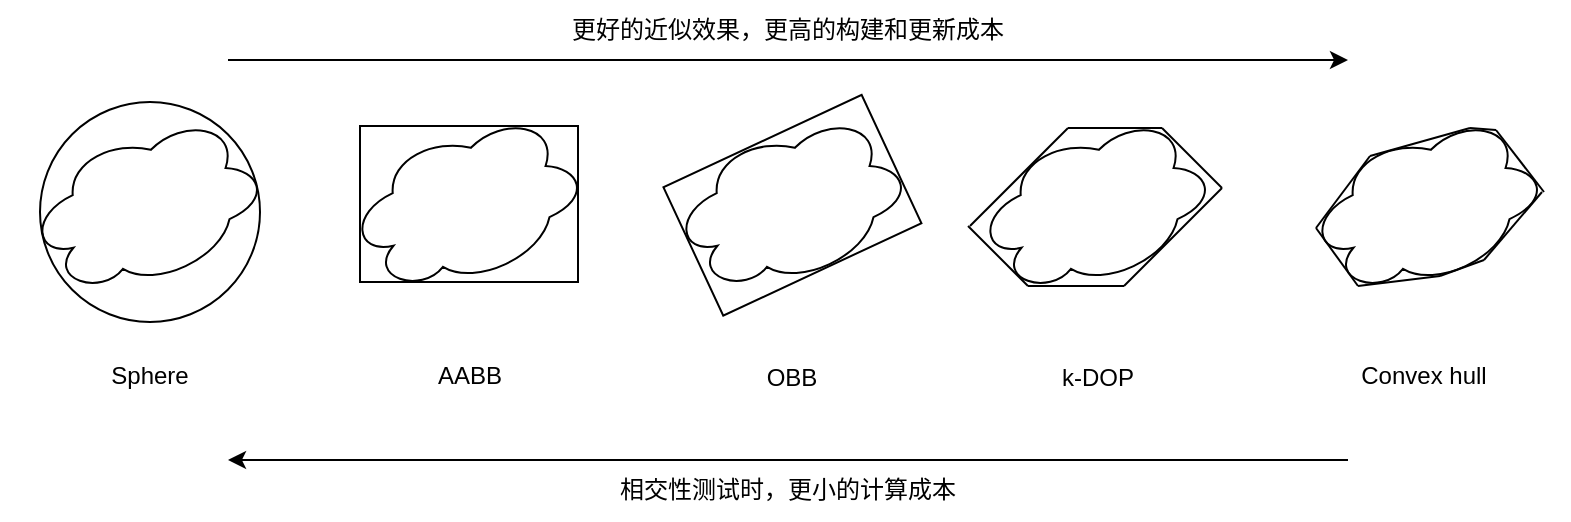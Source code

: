 <mxfile>
    <diagram id="a__SGPqRtPCptUaD6PLc" name="Page-1">
        <mxGraphModel grid="0" page="1" gridSize="10" guides="1" tooltips="1" connect="1" arrows="1" fold="1" pageScale="1" pageWidth="850" pageHeight="1100" math="0" shadow="0">
            <root>
                <mxCell id="0"/>
                <mxCell id="1" parent="0"/>
                <mxCell id="3" value="" style="ellipse;whiteSpace=wrap;html=1;aspect=fixed;fillColor=none;" parent="1" vertex="1">
                    <mxGeometry x="26" y="221" width="110" height="110" as="geometry"/>
                </mxCell>
                <mxCell id="50" value="" style="ellipse;shape=cloud;whiteSpace=wrap;html=1;fillColor=none;rotation=-25;" parent="1" vertex="1">
                    <mxGeometry x="178" y="232" width="120" height="80" as="geometry"/>
                </mxCell>
                <mxCell id="52" value="" style="ellipse;shape=cloud;whiteSpace=wrap;html=1;fillColor=none;rotation=-25;" parent="1" vertex="1">
                    <mxGeometry x="18" y="233" width="120" height="80" as="geometry"/>
                </mxCell>
                <mxCell id="53" value="" style="rounded=0;whiteSpace=wrap;html=1;fillColor=none;" parent="1" vertex="1">
                    <mxGeometry x="186" y="233" width="109" height="78" as="geometry"/>
                </mxCell>
                <mxCell id="54" value="" style="ellipse;shape=cloud;whiteSpace=wrap;html=1;fillColor=none;rotation=-25;" parent="1" vertex="1">
                    <mxGeometry x="658" y="233" width="120" height="80" as="geometry"/>
                </mxCell>
                <mxCell id="55" value="" style="ellipse;shape=cloud;whiteSpace=wrap;html=1;fillColor=none;rotation=-25;" parent="1" vertex="1">
                    <mxGeometry x="492" y="233" width="120" height="80" as="geometry"/>
                </mxCell>
                <mxCell id="56" value="" style="endArrow=none;html=1;" parent="1" edge="1">
                    <mxGeometry width="50" height="50" relative="1" as="geometry">
                        <mxPoint x="540" y="234" as="sourcePoint"/>
                        <mxPoint x="587" y="234" as="targetPoint"/>
                    </mxGeometry>
                </mxCell>
                <mxCell id="57" value="" style="endArrow=none;html=1;" parent="1" edge="1">
                    <mxGeometry width="50" height="50" relative="1" as="geometry">
                        <mxPoint x="520" y="313" as="sourcePoint"/>
                        <mxPoint x="568" y="313" as="targetPoint"/>
                    </mxGeometry>
                </mxCell>
                <mxCell id="58" value="" style="endArrow=none;html=1;" parent="1" edge="1">
                    <mxGeometry width="50" height="50" relative="1" as="geometry">
                        <mxPoint x="587" y="234" as="sourcePoint"/>
                        <mxPoint x="617" y="264" as="targetPoint"/>
                    </mxGeometry>
                </mxCell>
                <mxCell id="59" value="" style="endArrow=none;html=1;" parent="1" edge="1">
                    <mxGeometry width="50" height="50" relative="1" as="geometry">
                        <mxPoint x="568" y="313" as="sourcePoint"/>
                        <mxPoint x="617" y="264" as="targetPoint"/>
                    </mxGeometry>
                </mxCell>
                <mxCell id="60" value="" style="endArrow=none;html=1;" parent="1" edge="1">
                    <mxGeometry width="50" height="50" relative="1" as="geometry">
                        <mxPoint x="491" y="283" as="sourcePoint"/>
                        <mxPoint x="540" y="234" as="targetPoint"/>
                    </mxGeometry>
                </mxCell>
                <mxCell id="61" value="" style="endArrow=none;html=1;" parent="1" edge="1">
                    <mxGeometry width="50" height="50" relative="1" as="geometry">
                        <mxPoint x="490" y="283" as="sourcePoint"/>
                        <mxPoint x="520" y="313" as="targetPoint"/>
                    </mxGeometry>
                </mxCell>
                <mxCell id="62" value="" style="ellipse;shape=cloud;whiteSpace=wrap;html=1;fillColor=none;rotation=-25;" parent="1" vertex="1">
                    <mxGeometry x="340" y="232" width="120" height="80" as="geometry"/>
                </mxCell>
                <mxCell id="63" value="" style="rounded=0;whiteSpace=wrap;html=1;fillColor=none;rotation=-25;" parent="1" vertex="1">
                    <mxGeometry x="347.55" y="237.26" width="109.34" height="70.75" as="geometry"/>
                </mxCell>
                <mxCell id="64" value="" style="endArrow=none;html=1;" parent="1" edge="1">
                    <mxGeometry width="50" height="50" relative="1" as="geometry">
                        <mxPoint x="664" y="284" as="sourcePoint"/>
                        <mxPoint x="691" y="248" as="targetPoint"/>
                    </mxGeometry>
                </mxCell>
                <mxCell id="65" value="" style="endArrow=none;html=1;" parent="1" edge="1">
                    <mxGeometry width="50" height="50" relative="1" as="geometry">
                        <mxPoint x="664" y="284" as="sourcePoint"/>
                        <mxPoint x="685" y="313" as="targetPoint"/>
                    </mxGeometry>
                </mxCell>
                <mxCell id="66" value="" style="endArrow=none;html=1;" parent="1" edge="1">
                    <mxGeometry width="50" height="50" relative="1" as="geometry">
                        <mxPoint x="691" y="248" as="sourcePoint"/>
                        <mxPoint x="741" y="234" as="targetPoint"/>
                    </mxGeometry>
                </mxCell>
                <mxCell id="67" value="" style="endArrow=none;html=1;" parent="1" edge="1">
                    <mxGeometry width="50" height="50" relative="1" as="geometry">
                        <mxPoint x="741" y="234" as="sourcePoint"/>
                        <mxPoint x="754" y="235" as="targetPoint"/>
                    </mxGeometry>
                </mxCell>
                <mxCell id="68" value="" style="endArrow=none;html=1;" parent="1" edge="1">
                    <mxGeometry width="50" height="50" relative="1" as="geometry">
                        <mxPoint x="754" y="235" as="sourcePoint"/>
                        <mxPoint x="778" y="266" as="targetPoint"/>
                    </mxGeometry>
                </mxCell>
                <mxCell id="69" value="" style="endArrow=none;html=1;" parent="1" edge="1">
                    <mxGeometry width="50" height="50" relative="1" as="geometry">
                        <mxPoint x="777" y="266" as="sourcePoint"/>
                        <mxPoint x="748" y="300" as="targetPoint"/>
                    </mxGeometry>
                </mxCell>
                <mxCell id="70" value="" style="endArrow=none;html=1;" parent="1" edge="1">
                    <mxGeometry width="50" height="50" relative="1" as="geometry">
                        <mxPoint x="726" y="308" as="sourcePoint"/>
                        <mxPoint x="685" y="313" as="targetPoint"/>
                    </mxGeometry>
                </mxCell>
                <mxCell id="71" value="" style="endArrow=none;html=1;" parent="1" edge="1">
                    <mxGeometry width="50" height="50" relative="1" as="geometry">
                        <mxPoint x="748" y="300" as="sourcePoint"/>
                        <mxPoint x="726" y="308" as="targetPoint"/>
                    </mxGeometry>
                </mxCell>
                <mxCell id="72" value="Sphere" style="text;html=1;strokeColor=none;fillColor=none;align=center;verticalAlign=middle;whiteSpace=wrap;rounded=0;" parent="1" vertex="1">
                    <mxGeometry x="51" y="343" width="60" height="30" as="geometry"/>
                </mxCell>
                <mxCell id="73" value="AABB" style="text;html=1;strokeColor=none;fillColor=none;align=center;verticalAlign=middle;whiteSpace=wrap;rounded=0;" parent="1" vertex="1">
                    <mxGeometry x="210.5" y="343" width="60" height="30" as="geometry"/>
                </mxCell>
                <mxCell id="74" value="k-DOP" style="text;html=1;strokeColor=none;fillColor=none;align=center;verticalAlign=middle;whiteSpace=wrap;rounded=0;" parent="1" vertex="1">
                    <mxGeometry x="525" y="344" width="60" height="30" as="geometry"/>
                </mxCell>
                <mxCell id="75" value="OBB" style="text;html=1;strokeColor=none;fillColor=none;align=center;verticalAlign=middle;whiteSpace=wrap;rounded=0;" parent="1" vertex="1">
                    <mxGeometry x="372.22" y="344" width="60" height="30" as="geometry"/>
                </mxCell>
                <mxCell id="76" value="Convex hull" style="text;html=1;strokeColor=none;fillColor=none;align=center;verticalAlign=middle;whiteSpace=wrap;rounded=0;" parent="1" vertex="1">
                    <mxGeometry x="682" y="343" width="72" height="30" as="geometry"/>
                </mxCell>
                <mxCell id="77" value="" style="endArrow=classic;html=1;" parent="1" edge="1">
                    <mxGeometry width="50" height="50" relative="1" as="geometry">
                        <mxPoint x="120" y="200" as="sourcePoint"/>
                        <mxPoint x="680" y="200" as="targetPoint"/>
                    </mxGeometry>
                </mxCell>
                <mxCell id="78" value="" style="endArrow=classic;html=1;" parent="1" edge="1">
                    <mxGeometry width="50" height="50" relative="1" as="geometry">
                        <mxPoint x="680" y="400" as="sourcePoint"/>
                        <mxPoint x="120" y="400" as="targetPoint"/>
                    </mxGeometry>
                </mxCell>
                <mxCell id="79" value="更好的近似效果，更高的构建和更新成本" style="text;html=1;strokeColor=none;fillColor=none;align=center;verticalAlign=middle;whiteSpace=wrap;rounded=0;" parent="1" vertex="1">
                    <mxGeometry x="245" y="170" width="310" height="30" as="geometry"/>
                </mxCell>
                <mxCell id="80" value="相交性测试时，更小的计算成本" style="text;html=1;strokeColor=none;fillColor=none;align=center;verticalAlign=middle;whiteSpace=wrap;rounded=0;" parent="1" vertex="1">
                    <mxGeometry x="245" y="400" width="310" height="30" as="geometry"/>
                </mxCell>
            </root>
        </mxGraphModel>
    </diagram>
    <diagram id="BFj0bVzrAzqKHFB_9JIS" name="Page-2">
        <mxGraphModel dx="927" dy="792" grid="0" gridSize="10" guides="1" tooltips="1" connect="1" arrows="1" fold="1" page="1" pageScale="1" pageWidth="850" pageHeight="1100" math="0" shadow="0">
            <root>
                <mxCell id="0"/>
                <mxCell id="1" parent="0"/>
                <mxCell id="kTPB7zVOlX3QR2HY0rxD-3" value="B" style="ellipse;whiteSpace=wrap;html=1;aspect=fixed;" vertex="1" parent="1">
                    <mxGeometry x="120" y="160" width="40" height="40" as="geometry"/>
                </mxCell>
                <mxCell id="kTPB7zVOlX3QR2HY0rxD-5" value="C" style="ellipse;whiteSpace=wrap;html=1;aspect=fixed;" vertex="1" parent="1">
                    <mxGeometry x="280" y="160" width="40" height="40" as="geometry"/>
                </mxCell>
                <mxCell id="kTPB7zVOlX3QR2HY0rxD-8" value="D" style="whiteSpace=wrap;html=1;aspect=fixed;" vertex="1" parent="1">
                    <mxGeometry x="80" y="240" width="40" height="40" as="geometry"/>
                </mxCell>
                <mxCell id="kTPB7zVOlX3QR2HY0rxD-9" value="E" style="whiteSpace=wrap;html=1;aspect=fixed;" vertex="1" parent="1">
                    <mxGeometry x="160" y="240" width="40" height="40" as="geometry"/>
                </mxCell>
                <mxCell id="kTPB7zVOlX3QR2HY0rxD-10" value="F" style="whiteSpace=wrap;html=1;aspect=fixed;" vertex="1" parent="1">
                    <mxGeometry x="240" y="240" width="40" height="40" as="geometry"/>
                </mxCell>
                <mxCell id="kTPB7zVOlX3QR2HY0rxD-11" value="G" style="whiteSpace=wrap;html=1;aspect=fixed;" vertex="1" parent="1">
                    <mxGeometry x="320" y="240" width="40" height="40" as="geometry"/>
                </mxCell>
                <mxCell id="kTPB7zVOlX3QR2HY0rxD-12" value="" style="endArrow=none;html=1;entryX=0.5;entryY=1;entryDx=0;entryDy=0;exitX=0.5;exitY=0;exitDx=0;exitDy=0;" edge="1" parent="1" source="kTPB7zVOlX3QR2HY0rxD-3">
                    <mxGeometry width="50" height="50" relative="1" as="geometry">
                        <mxPoint x="400" y="430" as="sourcePoint"/>
                        <mxPoint x="220" y="120" as="targetPoint"/>
                    </mxGeometry>
                </mxCell>
                <mxCell id="kTPB7zVOlX3QR2HY0rxD-13" value="" style="endArrow=none;html=1;entryX=0.5;entryY=1;entryDx=0;entryDy=0;exitX=0.5;exitY=0;exitDx=0;exitDy=0;" edge="1" parent="1" source="kTPB7zVOlX3QR2HY0rxD-5">
                    <mxGeometry width="50" height="50" relative="1" as="geometry">
                        <mxPoint x="150" y="170" as="sourcePoint"/>
                        <mxPoint x="220" y="120" as="targetPoint"/>
                    </mxGeometry>
                </mxCell>
                <mxCell id="kTPB7zVOlX3QR2HY0rxD-14" value="" style="endArrow=none;html=1;entryX=0.5;entryY=1;entryDx=0;entryDy=0;exitX=0.5;exitY=0;exitDx=0;exitDy=0;" edge="1" parent="1" source="kTPB7zVOlX3QR2HY0rxD-8">
                    <mxGeometry width="50" height="50" relative="1" as="geometry">
                        <mxPoint x="60" y="240" as="sourcePoint"/>
                        <mxPoint x="140" y="200" as="targetPoint"/>
                    </mxGeometry>
                </mxCell>
                <mxCell id="kTPB7zVOlX3QR2HY0rxD-16" value="" style="endArrow=none;html=1;entryX=0.5;entryY=1;entryDx=0;entryDy=0;exitX=0.5;exitY=0;exitDx=0;exitDy=0;" edge="1" parent="1">
                    <mxGeometry width="50" height="50" relative="1" as="geometry">
                        <mxPoint x="260" y="240" as="sourcePoint"/>
                        <mxPoint x="300" y="200" as="targetPoint"/>
                    </mxGeometry>
                </mxCell>
                <mxCell id="kTPB7zVOlX3QR2HY0rxD-17" value="" style="endArrow=none;html=1;entryX=0.5;entryY=1;entryDx=0;entryDy=0;exitX=0.5;exitY=0;exitDx=0;exitDy=0;" edge="1" parent="1" source="kTPB7zVOlX3QR2HY0rxD-9" target="kTPB7zVOlX3QR2HY0rxD-3">
                    <mxGeometry width="50" height="50" relative="1" as="geometry">
                        <mxPoint x="120" y="260" as="sourcePoint"/>
                        <mxPoint x="160" y="220" as="targetPoint"/>
                    </mxGeometry>
                </mxCell>
                <mxCell id="kTPB7zVOlX3QR2HY0rxD-18" value="" style="endArrow=none;html=1;entryX=0.5;entryY=1;entryDx=0;entryDy=0;exitX=0.5;exitY=0;exitDx=0;exitDy=0;" edge="1" parent="1">
                    <mxGeometry width="50" height="50" relative="1" as="geometry">
                        <mxPoint x="340" y="240" as="sourcePoint"/>
                        <mxPoint x="300" y="200" as="targetPoint"/>
                    </mxGeometry>
                </mxCell>
                <mxCell id="kTPB7zVOlX3QR2HY0rxD-33" value="B" style="ellipse;whiteSpace=wrap;html=1;aspect=fixed;" vertex="1" parent="1">
                    <mxGeometry x="600" y="240" width="40" height="40" as="geometry"/>
                </mxCell>
                <mxCell id="kTPB7zVOlX3QR2HY0rxD-34" value="C" style="ellipse;whiteSpace=wrap;html=1;aspect=fixed;" vertex="1" parent="1">
                    <mxGeometry x="640" y="160" width="40" height="40" as="geometry"/>
                </mxCell>
                <mxCell id="kTPB7zVOlX3QR2HY0rxD-35" value="D" style="whiteSpace=wrap;html=1;aspect=fixed;" vertex="1" parent="1">
                    <mxGeometry x="560" y="320" width="40" height="40" as="geometry"/>
                </mxCell>
                <mxCell id="kTPB7zVOlX3QR2HY0rxD-36" value="E" style="whiteSpace=wrap;html=1;aspect=fixed;" vertex="1" parent="1">
                    <mxGeometry x="640" y="320" width="40" height="40" as="geometry"/>
                </mxCell>
                <mxCell id="kTPB7zVOlX3QR2HY0rxD-37" value="F" style="whiteSpace=wrap;html=1;aspect=fixed;" vertex="1" parent="1">
                    <mxGeometry x="480" y="160" width="40" height="40" as="geometry"/>
                </mxCell>
                <mxCell id="kTPB7zVOlX3QR2HY0rxD-38" value="G" style="whiteSpace=wrap;html=1;aspect=fixed;" vertex="1" parent="1">
                    <mxGeometry x="680" y="240" width="40" height="40" as="geometry"/>
                </mxCell>
                <mxCell id="kTPB7zVOlX3QR2HY0rxD-39" value="" style="endArrow=none;html=1;entryX=0.5;entryY=1;entryDx=0;entryDy=0;exitX=0.5;exitY=0;exitDx=0;exitDy=0;" edge="1" parent="1" source="kTPB7zVOlX3QR2HY0rxD-37">
                    <mxGeometry width="50" height="50" relative="1" as="geometry">
                        <mxPoint x="760" y="430" as="sourcePoint"/>
                        <mxPoint x="580" y="120" as="targetPoint"/>
                    </mxGeometry>
                </mxCell>
                <mxCell id="kTPB7zVOlX3QR2HY0rxD-40" value="" style="endArrow=none;html=1;entryX=0.5;entryY=1;entryDx=0;entryDy=0;exitX=0.5;exitY=0;exitDx=0;exitDy=0;" edge="1" parent="1" source="kTPB7zVOlX3QR2HY0rxD-34">
                    <mxGeometry width="50" height="50" relative="1" as="geometry">
                        <mxPoint x="510" y="170" as="sourcePoint"/>
                        <mxPoint x="580" y="120" as="targetPoint"/>
                    </mxGeometry>
                </mxCell>
                <mxCell id="kTPB7zVOlX3QR2HY0rxD-41" value="" style="endArrow=none;html=1;entryX=0.5;entryY=1;entryDx=0;entryDy=0;exitX=0.5;exitY=0;exitDx=0;exitDy=0;" edge="1" parent="1" source="kTPB7zVOlX3QR2HY0rxD-35">
                    <mxGeometry width="50" height="50" relative="1" as="geometry">
                        <mxPoint x="540" y="320" as="sourcePoint"/>
                        <mxPoint x="620" y="280" as="targetPoint"/>
                    </mxGeometry>
                </mxCell>
                <mxCell id="kTPB7zVOlX3QR2HY0rxD-42" value="" style="endArrow=none;html=1;entryX=0.5;entryY=1;entryDx=0;entryDy=0;exitX=0.5;exitY=0;exitDx=0;exitDy=0;" edge="1" parent="1">
                    <mxGeometry width="50" height="50" relative="1" as="geometry">
                        <mxPoint x="620" y="240" as="sourcePoint"/>
                        <mxPoint x="660" y="200" as="targetPoint"/>
                    </mxGeometry>
                </mxCell>
                <mxCell id="kTPB7zVOlX3QR2HY0rxD-43" value="" style="endArrow=none;html=1;entryX=0.5;entryY=1;entryDx=0;entryDy=0;exitX=0.5;exitY=0;exitDx=0;exitDy=0;" edge="1" parent="1" source="kTPB7zVOlX3QR2HY0rxD-36" target="kTPB7zVOlX3QR2HY0rxD-33">
                    <mxGeometry width="50" height="50" relative="1" as="geometry">
                        <mxPoint x="600" y="340" as="sourcePoint"/>
                        <mxPoint x="640" y="300" as="targetPoint"/>
                    </mxGeometry>
                </mxCell>
                <mxCell id="kTPB7zVOlX3QR2HY0rxD-44" value="" style="endArrow=none;html=1;entryX=0.5;entryY=1;entryDx=0;entryDy=0;exitX=0.5;exitY=0;exitDx=0;exitDy=0;" edge="1" parent="1">
                    <mxGeometry width="50" height="50" relative="1" as="geometry">
                        <mxPoint x="700" y="240" as="sourcePoint"/>
                        <mxPoint x="660" y="200" as="targetPoint"/>
                    </mxGeometry>
                </mxCell>
                <mxCell id="kTPB7zVOlX3QR2HY0rxD-46" value="" style="shape=flexArrow;endArrow=classic;startArrow=classic;html=1;" edge="1" parent="1">
                    <mxGeometry width="100" height="100" relative="1" as="geometry">
                        <mxPoint x="360" y="200" as="sourcePoint"/>
                        <mxPoint x="440" y="200" as="targetPoint"/>
                    </mxGeometry>
                </mxCell>
                <mxCell id="kTPB7zVOlX3QR2HY0rxD-53" value="" style="ellipse;whiteSpace=wrap;html=1;aspect=fixed;" vertex="1" parent="1">
                    <mxGeometry x="230" y="400" width="40" height="40" as="geometry"/>
                </mxCell>
                <mxCell id="kTPB7zVOlX3QR2HY0rxD-54" value="内部节点" style="text;html=1;align=center;verticalAlign=middle;resizable=0;points=[];autosize=1;strokeColor=none;fillColor=none;" vertex="1" parent="1">
                    <mxGeometry x="265" y="405" width="70" height="30" as="geometry"/>
                </mxCell>
                <mxCell id="kTPB7zVOlX3QR2HY0rxD-55" value="" style="whiteSpace=wrap;html=1;aspect=fixed;" vertex="1" parent="1">
                    <mxGeometry x="430" y="400" width="40" height="40" as="geometry"/>
                </mxCell>
                <mxCell id="kTPB7zVOlX3QR2HY0rxD-56" value="叶节点" style="text;html=1;align=center;verticalAlign=middle;resizable=0;points=[];autosize=1;strokeColor=none;fillColor=none;" vertex="1" parent="1">
                    <mxGeometry x="475" y="405" width="60" height="30" as="geometry"/>
                </mxCell>
                <mxCell id="kTPB7zVOlX3QR2HY0rxD-57" value="A" style="ellipse;whiteSpace=wrap;html=1;aspect=fixed;" vertex="1" parent="1">
                    <mxGeometry x="200" y="80" width="40" height="40" as="geometry"/>
                </mxCell>
                <mxCell id="kTPB7zVOlX3QR2HY0rxD-58" value="A" style="ellipse;whiteSpace=wrap;html=1;aspect=fixed;" vertex="1" parent="1">
                    <mxGeometry x="560" y="80" width="40" height="40" as="geometry"/>
                </mxCell>
                <mxCell id="kTPB7zVOlX3QR2HY0rxD-59" value="2" style="ellipse;whiteSpace=wrap;html=1;aspect=fixed;" vertex="1" parent="1">
                    <mxGeometry x="120" y="680" width="40" height="40" as="geometry"/>
                </mxCell>
                <mxCell id="kTPB7zVOlX3QR2HY0rxD-60" value="3" style="ellipse;whiteSpace=wrap;html=1;aspect=fixed;" vertex="1" parent="1">
                    <mxGeometry x="280" y="680" width="40" height="40" as="geometry"/>
                </mxCell>
                <mxCell id="kTPB7zVOlX3QR2HY0rxD-61" value="A" style="whiteSpace=wrap;html=1;aspect=fixed;" vertex="1" parent="1">
                    <mxGeometry x="80" y="760" width="40" height="40" as="geometry"/>
                </mxCell>
                <mxCell id="kTPB7zVOlX3QR2HY0rxD-62" value="B" style="whiteSpace=wrap;html=1;aspect=fixed;" vertex="1" parent="1">
                    <mxGeometry x="160" y="760" width="40" height="40" as="geometry"/>
                </mxCell>
                <mxCell id="kTPB7zVOlX3QR2HY0rxD-64" value="D" style="whiteSpace=wrap;html=1;aspect=fixed;" vertex="1" parent="1">
                    <mxGeometry x="320" y="760" width="40" height="40" as="geometry"/>
                </mxCell>
                <mxCell id="kTPB7zVOlX3QR2HY0rxD-65" value="" style="endArrow=none;html=1;entryX=0.5;entryY=1;entryDx=0;entryDy=0;exitX=0.5;exitY=0;exitDx=0;exitDy=0;" edge="1" parent="1" source="kTPB7zVOlX3QR2HY0rxD-59">
                    <mxGeometry width="50" height="50" relative="1" as="geometry">
                        <mxPoint x="400" y="950" as="sourcePoint"/>
                        <mxPoint x="220" y="640" as="targetPoint"/>
                    </mxGeometry>
                </mxCell>
                <mxCell id="kTPB7zVOlX3QR2HY0rxD-66" value="" style="endArrow=none;html=1;entryX=0.5;entryY=1;entryDx=0;entryDy=0;exitX=0.5;exitY=0;exitDx=0;exitDy=0;" edge="1" parent="1" source="kTPB7zVOlX3QR2HY0rxD-60">
                    <mxGeometry width="50" height="50" relative="1" as="geometry">
                        <mxPoint x="150" y="690" as="sourcePoint"/>
                        <mxPoint x="220" y="640" as="targetPoint"/>
                    </mxGeometry>
                </mxCell>
                <mxCell id="kTPB7zVOlX3QR2HY0rxD-67" value="" style="endArrow=none;html=1;entryX=0.5;entryY=1;entryDx=0;entryDy=0;exitX=0.5;exitY=0;exitDx=0;exitDy=0;" edge="1" parent="1" source="kTPB7zVOlX3QR2HY0rxD-61">
                    <mxGeometry width="50" height="50" relative="1" as="geometry">
                        <mxPoint x="60" y="760" as="sourcePoint"/>
                        <mxPoint x="140" y="720" as="targetPoint"/>
                    </mxGeometry>
                </mxCell>
                <mxCell id="kTPB7zVOlX3QR2HY0rxD-68" value="" style="endArrow=none;html=1;entryX=0.5;entryY=1;entryDx=0;entryDy=0;exitX=0.5;exitY=0;exitDx=0;exitDy=0;" edge="1" parent="1">
                    <mxGeometry width="50" height="50" relative="1" as="geometry">
                        <mxPoint x="260" y="760" as="sourcePoint"/>
                        <mxPoint x="300" y="720" as="targetPoint"/>
                    </mxGeometry>
                </mxCell>
                <mxCell id="kTPB7zVOlX3QR2HY0rxD-69" value="" style="endArrow=none;html=1;entryX=0.5;entryY=1;entryDx=0;entryDy=0;exitX=0.5;exitY=0;exitDx=0;exitDy=0;" edge="1" parent="1" source="kTPB7zVOlX3QR2HY0rxD-62" target="kTPB7zVOlX3QR2HY0rxD-59">
                    <mxGeometry width="50" height="50" relative="1" as="geometry">
                        <mxPoint x="120" y="780" as="sourcePoint"/>
                        <mxPoint x="160" y="740" as="targetPoint"/>
                    </mxGeometry>
                </mxCell>
                <mxCell id="kTPB7zVOlX3QR2HY0rxD-70" value="" style="endArrow=none;html=1;entryX=0.5;entryY=1;entryDx=0;entryDy=0;exitX=0.5;exitY=0;exitDx=0;exitDy=0;" edge="1" parent="1">
                    <mxGeometry width="50" height="50" relative="1" as="geometry">
                        <mxPoint x="340" y="760" as="sourcePoint"/>
                        <mxPoint x="300" y="720" as="targetPoint"/>
                    </mxGeometry>
                </mxCell>
                <mxCell id="kTPB7zVOlX3QR2HY0rxD-71" value="1" style="ellipse;whiteSpace=wrap;html=1;aspect=fixed;" vertex="1" parent="1">
                    <mxGeometry x="200" y="600" width="40" height="40" as="geometry"/>
                </mxCell>
                <mxCell id="kTPB7zVOlX3QR2HY0rxD-77" value="2" style="ellipse;whiteSpace=wrap;html=1;aspect=fixed;" vertex="1" parent="1">
                    <mxGeometry x="480" y="680" width="40" height="40" as="geometry"/>
                </mxCell>
                <mxCell id="kTPB7zVOlX3QR2HY0rxD-78" value="3" style="ellipse;whiteSpace=wrap;html=1;aspect=fixed;" vertex="1" parent="1">
                    <mxGeometry x="640" y="680" width="40" height="40" as="geometry"/>
                </mxCell>
                <mxCell id="kTPB7zVOlX3QR2HY0rxD-79" value="A" style="whiteSpace=wrap;html=1;aspect=fixed;" vertex="1" parent="1">
                    <mxGeometry x="440" y="760" width="40" height="40" as="geometry"/>
                </mxCell>
                <mxCell id="kTPB7zVOlX3QR2HY0rxD-80" value="B" style="whiteSpace=wrap;html=1;aspect=fixed;" vertex="1" parent="1">
                    <mxGeometry x="520" y="760" width="40" height="40" as="geometry"/>
                </mxCell>
                <mxCell id="kTPB7zVOlX3QR2HY0rxD-81" value="D" style="whiteSpace=wrap;html=1;aspect=fixed;" vertex="1" parent="1">
                    <mxGeometry x="680" y="760" width="40" height="40" as="geometry"/>
                </mxCell>
                <mxCell id="kTPB7zVOlX3QR2HY0rxD-82" value="" style="endArrow=none;html=1;entryX=0.5;entryY=1;entryDx=0;entryDy=0;exitX=0.5;exitY=0;exitDx=0;exitDy=0;" edge="1" parent="1" source="kTPB7zVOlX3QR2HY0rxD-77">
                    <mxGeometry width="50" height="50" relative="1" as="geometry">
                        <mxPoint x="760" y="950" as="sourcePoint"/>
                        <mxPoint x="580" y="640" as="targetPoint"/>
                    </mxGeometry>
                </mxCell>
                <mxCell id="kTPB7zVOlX3QR2HY0rxD-83" value="" style="endArrow=none;html=1;entryX=0.5;entryY=1;entryDx=0;entryDy=0;exitX=0.5;exitY=0;exitDx=0;exitDy=0;" edge="1" parent="1" source="kTPB7zVOlX3QR2HY0rxD-78">
                    <mxGeometry width="50" height="50" relative="1" as="geometry">
                        <mxPoint x="510" y="690" as="sourcePoint"/>
                        <mxPoint x="580" y="640" as="targetPoint"/>
                    </mxGeometry>
                </mxCell>
                <mxCell id="kTPB7zVOlX3QR2HY0rxD-84" value="" style="endArrow=none;html=1;entryX=0.5;entryY=1;entryDx=0;entryDy=0;exitX=0.5;exitY=0;exitDx=0;exitDy=0;" edge="1" parent="1" source="kTPB7zVOlX3QR2HY0rxD-79">
                    <mxGeometry width="50" height="50" relative="1" as="geometry">
                        <mxPoint x="420" y="760" as="sourcePoint"/>
                        <mxPoint x="500" y="720" as="targetPoint"/>
                    </mxGeometry>
                </mxCell>
                <mxCell id="kTPB7zVOlX3QR2HY0rxD-85" value="" style="endArrow=none;html=1;entryX=0.5;entryY=1;entryDx=0;entryDy=0;exitX=0.5;exitY=0;exitDx=0;exitDy=0;" edge="1" parent="1">
                    <mxGeometry width="50" height="50" relative="1" as="geometry">
                        <mxPoint x="620" y="760" as="sourcePoint"/>
                        <mxPoint x="660" y="720" as="targetPoint"/>
                    </mxGeometry>
                </mxCell>
                <mxCell id="kTPB7zVOlX3QR2HY0rxD-86" value="" style="endArrow=none;html=1;entryX=0.5;entryY=1;entryDx=0;entryDy=0;exitX=0.5;exitY=0;exitDx=0;exitDy=0;" edge="1" parent="1" source="kTPB7zVOlX3QR2HY0rxD-80" target="kTPB7zVOlX3QR2HY0rxD-77">
                    <mxGeometry width="50" height="50" relative="1" as="geometry">
                        <mxPoint x="480" y="780" as="sourcePoint"/>
                        <mxPoint x="520" y="740" as="targetPoint"/>
                    </mxGeometry>
                </mxCell>
                <mxCell id="kTPB7zVOlX3QR2HY0rxD-87" value="" style="endArrow=none;html=1;entryX=0.5;entryY=1;entryDx=0;entryDy=0;exitX=0.5;exitY=0;exitDx=0;exitDy=0;" edge="1" parent="1">
                    <mxGeometry width="50" height="50" relative="1" as="geometry">
                        <mxPoint x="700" y="760" as="sourcePoint"/>
                        <mxPoint x="660" y="720" as="targetPoint"/>
                    </mxGeometry>
                </mxCell>
                <mxCell id="kTPB7zVOlX3QR2HY0rxD-88" value="1" style="ellipse;whiteSpace=wrap;html=1;aspect=fixed;" vertex="1" parent="1">
                    <mxGeometry x="560" y="600" width="40" height="40" as="geometry"/>
                </mxCell>
                <mxCell id="kTPB7zVOlX3QR2HY0rxD-89" value="4" style="ellipse;whiteSpace=wrap;html=1;aspect=fixed;" vertex="1" parent="1">
                    <mxGeometry x="600" y="760" width="40" height="40" as="geometry"/>
                </mxCell>
                <mxCell id="kTPB7zVOlX3QR2HY0rxD-90" value="C" style="whiteSpace=wrap;html=1;aspect=fixed;" vertex="1" parent="1">
                    <mxGeometry x="560" y="840" width="40" height="40" as="geometry"/>
                </mxCell>
                <mxCell id="kTPB7zVOlX3QR2HY0rxD-91" value="E" style="whiteSpace=wrap;html=1;aspect=fixed;" vertex="1" parent="1">
                    <mxGeometry x="640" y="840" width="40" height="40" as="geometry"/>
                </mxCell>
                <mxCell id="kTPB7zVOlX3QR2HY0rxD-92" value="" style="endArrow=none;html=1;entryX=0.5;entryY=1;entryDx=0;entryDy=0;exitX=0.5;exitY=0;exitDx=0;exitDy=0;" edge="1" parent="1">
                    <mxGeometry width="50" height="50" relative="1" as="geometry">
                        <mxPoint x="580" y="840" as="sourcePoint"/>
                        <mxPoint x="620" y="800" as="targetPoint"/>
                    </mxGeometry>
                </mxCell>
                <mxCell id="kTPB7zVOlX3QR2HY0rxD-93" value="" style="endArrow=none;html=1;entryX=0.5;entryY=1;entryDx=0;entryDy=0;exitX=0.5;exitY=0;exitDx=0;exitDy=0;" edge="1" parent="1">
                    <mxGeometry width="50" height="50" relative="1" as="geometry">
                        <mxPoint x="660" y="840" as="sourcePoint"/>
                        <mxPoint x="620" y="800" as="targetPoint"/>
                    </mxGeometry>
                </mxCell>
                <mxCell id="kTPB7zVOlX3QR2HY0rxD-94" value="C" style="whiteSpace=wrap;html=1;aspect=fixed;" vertex="1" parent="1">
                    <mxGeometry x="240" y="760" width="40" height="40" as="geometry"/>
                </mxCell>
                <mxCell id="kTPB7zVOlX3QR2HY0rxD-95" value="E" style="whiteSpace=wrap;html=1;aspect=fixed;" vertex="1" parent="1">
                    <mxGeometry x="270" y="540" width="40" height="40" as="geometry"/>
                </mxCell>
                <mxCell id="kTPB7zVOlX3QR2HY0rxD-97" value="" style="endArrow=classic;html=1;dashed=1;" edge="1" parent="1">
                    <mxGeometry width="50" height="50" relative="1" as="geometry">
                        <mxPoint x="280" y="590" as="sourcePoint"/>
                        <mxPoint x="250" y="620" as="targetPoint"/>
                    </mxGeometry>
                </mxCell>
            </root>
        </mxGraphModel>
    </diagram>
    <diagram id="RFdHk69Eqkuy1pKN5LAw" name="Page-3">
        <mxGraphModel dx="927" dy="792" grid="0" gridSize="10" guides="1" tooltips="1" connect="1" arrows="1" fold="1" page="1" pageScale="1" pageWidth="850" pageHeight="1100" math="0" shadow="0">
            <root>
                <mxCell id="0"/>
                <mxCell id="1" parent="0"/>
                <mxCell id="NQOJJp5-3qrspzleDrJq-1" value="2" style="ellipse;whiteSpace=wrap;html=1;aspect=fixed;" vertex="1" parent="1">
                    <mxGeometry x="80" y="160" width="40" height="40" as="geometry"/>
                </mxCell>
                <mxCell id="NQOJJp5-3qrspzleDrJq-2" value="3" style="ellipse;whiteSpace=wrap;html=1;aspect=fixed;" vertex="1" parent="1">
                    <mxGeometry x="240" y="160" width="40" height="40" as="geometry"/>
                </mxCell>
                <mxCell id="NQOJJp5-3qrspzleDrJq-3" value="A" style="whiteSpace=wrap;html=1;aspect=fixed;" vertex="1" parent="1">
                    <mxGeometry x="40" y="240" width="40" height="40" as="geometry"/>
                </mxCell>
                <mxCell id="NQOJJp5-3qrspzleDrJq-4" value="B" style="whiteSpace=wrap;html=1;aspect=fixed;" vertex="1" parent="1">
                    <mxGeometry x="120" y="240" width="40" height="40" as="geometry"/>
                </mxCell>
                <mxCell id="NQOJJp5-3qrspzleDrJq-5" value="D" style="whiteSpace=wrap;html=1;aspect=fixed;" vertex="1" parent="1">
                    <mxGeometry x="280" y="240" width="40" height="40" as="geometry"/>
                </mxCell>
                <mxCell id="NQOJJp5-3qrspzleDrJq-6" value="" style="endArrow=none;html=1;entryX=0.5;entryY=1;entryDx=0;entryDy=0;exitX=0.5;exitY=0;exitDx=0;exitDy=0;" edge="1" parent="1" source="NQOJJp5-3qrspzleDrJq-1">
                    <mxGeometry width="50" height="50" relative="1" as="geometry">
                        <mxPoint x="360" y="430" as="sourcePoint"/>
                        <mxPoint x="180" y="120" as="targetPoint"/>
                    </mxGeometry>
                </mxCell>
                <mxCell id="NQOJJp5-3qrspzleDrJq-7" value="" style="endArrow=none;html=1;entryX=0.5;entryY=1;entryDx=0;entryDy=0;exitX=0.5;exitY=0;exitDx=0;exitDy=0;" edge="1" parent="1" source="NQOJJp5-3qrspzleDrJq-2">
                    <mxGeometry width="50" height="50" relative="1" as="geometry">
                        <mxPoint x="110" y="170" as="sourcePoint"/>
                        <mxPoint x="180" y="120" as="targetPoint"/>
                    </mxGeometry>
                </mxCell>
                <mxCell id="NQOJJp5-3qrspzleDrJq-8" value="" style="endArrow=none;html=1;entryX=0.5;entryY=1;entryDx=0;entryDy=0;exitX=0.5;exitY=0;exitDx=0;exitDy=0;" edge="1" parent="1" source="NQOJJp5-3qrspzleDrJq-3">
                    <mxGeometry width="50" height="50" relative="1" as="geometry">
                        <mxPoint x="20" y="240" as="sourcePoint"/>
                        <mxPoint x="100" y="200" as="targetPoint"/>
                    </mxGeometry>
                </mxCell>
                <mxCell id="NQOJJp5-3qrspzleDrJq-9" value="" style="endArrow=none;html=1;entryX=0.5;entryY=1;entryDx=0;entryDy=0;exitX=0.5;exitY=0;exitDx=0;exitDy=0;" edge="1" parent="1">
                    <mxGeometry width="50" height="50" relative="1" as="geometry">
                        <mxPoint x="220" y="240" as="sourcePoint"/>
                        <mxPoint x="260" y="200" as="targetPoint"/>
                    </mxGeometry>
                </mxCell>
                <mxCell id="NQOJJp5-3qrspzleDrJq-10" value="" style="endArrow=none;html=1;entryX=0.5;entryY=1;entryDx=0;entryDy=0;exitX=0.5;exitY=0;exitDx=0;exitDy=0;" edge="1" parent="1" source="NQOJJp5-3qrspzleDrJq-4" target="NQOJJp5-3qrspzleDrJq-1">
                    <mxGeometry width="50" height="50" relative="1" as="geometry">
                        <mxPoint x="80" y="260" as="sourcePoint"/>
                        <mxPoint x="120" y="220" as="targetPoint"/>
                    </mxGeometry>
                </mxCell>
                <mxCell id="NQOJJp5-3qrspzleDrJq-11" value="" style="endArrow=none;html=1;entryX=0.5;entryY=1;entryDx=0;entryDy=0;exitX=0.5;exitY=0;exitDx=0;exitDy=0;" edge="1" parent="1">
                    <mxGeometry width="50" height="50" relative="1" as="geometry">
                        <mxPoint x="300" y="240" as="sourcePoint"/>
                        <mxPoint x="260" y="200" as="targetPoint"/>
                    </mxGeometry>
                </mxCell>
                <mxCell id="NQOJJp5-3qrspzleDrJq-12" value="1" style="ellipse;whiteSpace=wrap;html=1;aspect=fixed;" vertex="1" parent="1">
                    <mxGeometry x="160" y="80" width="40" height="40" as="geometry"/>
                </mxCell>
                <mxCell id="NQOJJp5-3qrspzleDrJq-13" value="C" style="whiteSpace=wrap;html=1;aspect=fixed;" vertex="1" parent="1">
                    <mxGeometry x="200" y="240" width="40" height="40" as="geometry"/>
                </mxCell>
                <mxCell id="NQOJJp5-3qrspzleDrJq-14" value="E" style="whiteSpace=wrap;html=1;aspect=fixed;" vertex="1" parent="1">
                    <mxGeometry x="230" y="20" width="40" height="40" as="geometry"/>
                </mxCell>
                <mxCell id="NQOJJp5-3qrspzleDrJq-15" value="" style="endArrow=classic;html=1;dashed=1;" edge="1" parent="1">
                    <mxGeometry width="50" height="50" relative="1" as="geometry">
                        <mxPoint x="240" y="70" as="sourcePoint"/>
                        <mxPoint x="210" y="100" as="targetPoint"/>
                    </mxGeometry>
                </mxCell>
                <mxCell id="NQOJJp5-3qrspzleDrJq-16" value="2" style="ellipse;whiteSpace=wrap;html=1;aspect=fixed;" vertex="1" parent="1">
                    <mxGeometry x="200" y="480" width="40" height="40" as="geometry"/>
                </mxCell>
                <mxCell id="NQOJJp5-3qrspzleDrJq-17" value="3" style="ellipse;whiteSpace=wrap;html=1;aspect=fixed;" vertex="1" parent="1">
                    <mxGeometry x="360" y="480" width="40" height="40" as="geometry"/>
                </mxCell>
                <mxCell id="NQOJJp5-3qrspzleDrJq-18" value="A" style="whiteSpace=wrap;html=1;aspect=fixed;" vertex="1" parent="1">
                    <mxGeometry x="160" y="560" width="40" height="40" as="geometry"/>
                </mxCell>
                <mxCell id="NQOJJp5-3qrspzleDrJq-19" value="B" style="whiteSpace=wrap;html=1;aspect=fixed;" vertex="1" parent="1">
                    <mxGeometry x="240" y="560" width="40" height="40" as="geometry"/>
                </mxCell>
                <mxCell id="NQOJJp5-3qrspzleDrJq-20" value="D" style="whiteSpace=wrap;html=1;aspect=fixed;" vertex="1" parent="1">
                    <mxGeometry x="400" y="560" width="40" height="40" as="geometry"/>
                </mxCell>
                <mxCell id="NQOJJp5-3qrspzleDrJq-21" value="" style="endArrow=none;html=1;entryX=0.5;entryY=1;entryDx=0;entryDy=0;exitX=0.5;exitY=0;exitDx=0;exitDy=0;" edge="1" parent="1" source="NQOJJp5-3qrspzleDrJq-16">
                    <mxGeometry width="50" height="50" relative="1" as="geometry">
                        <mxPoint x="480" y="750" as="sourcePoint"/>
                        <mxPoint x="300" y="440" as="targetPoint"/>
                    </mxGeometry>
                </mxCell>
                <mxCell id="NQOJJp5-3qrspzleDrJq-22" value="" style="endArrow=none;html=1;entryX=0.5;entryY=1;entryDx=0;entryDy=0;exitX=0.5;exitY=0;exitDx=0;exitDy=0;" edge="1" parent="1" source="NQOJJp5-3qrspzleDrJq-17">
                    <mxGeometry width="50" height="50" relative="1" as="geometry">
                        <mxPoint x="230" y="490" as="sourcePoint"/>
                        <mxPoint x="300" y="440" as="targetPoint"/>
                    </mxGeometry>
                </mxCell>
                <mxCell id="NQOJJp5-3qrspzleDrJq-23" value="" style="endArrow=none;html=1;entryX=0.5;entryY=1;entryDx=0;entryDy=0;exitX=0.5;exitY=0;exitDx=0;exitDy=0;" edge="1" parent="1" source="NQOJJp5-3qrspzleDrJq-18">
                    <mxGeometry width="50" height="50" relative="1" as="geometry">
                        <mxPoint x="140" y="560" as="sourcePoint"/>
                        <mxPoint x="220" y="520" as="targetPoint"/>
                    </mxGeometry>
                </mxCell>
                <mxCell id="NQOJJp5-3qrspzleDrJq-24" value="" style="endArrow=none;html=1;entryX=0.5;entryY=1;entryDx=0;entryDy=0;exitX=0.5;exitY=0;exitDx=0;exitDy=0;" edge="1" parent="1">
                    <mxGeometry width="50" height="50" relative="1" as="geometry">
                        <mxPoint x="340" y="560" as="sourcePoint"/>
                        <mxPoint x="380" y="520" as="targetPoint"/>
                    </mxGeometry>
                </mxCell>
                <mxCell id="NQOJJp5-3qrspzleDrJq-25" value="" style="endArrow=none;html=1;entryX=0.5;entryY=1;entryDx=0;entryDy=0;exitX=0.5;exitY=0;exitDx=0;exitDy=0;" edge="1" parent="1" source="NQOJJp5-3qrspzleDrJq-19" target="NQOJJp5-3qrspzleDrJq-16">
                    <mxGeometry width="50" height="50" relative="1" as="geometry">
                        <mxPoint x="200" y="580" as="sourcePoint"/>
                        <mxPoint x="240" y="540" as="targetPoint"/>
                    </mxGeometry>
                </mxCell>
                <mxCell id="NQOJJp5-3qrspzleDrJq-26" value="" style="endArrow=none;html=1;entryX=0.5;entryY=1;entryDx=0;entryDy=0;exitX=0.5;exitY=0;exitDx=0;exitDy=0;" edge="1" parent="1">
                    <mxGeometry width="50" height="50" relative="1" as="geometry">
                        <mxPoint x="420" y="560" as="sourcePoint"/>
                        <mxPoint x="380" y="520" as="targetPoint"/>
                    </mxGeometry>
                </mxCell>
                <mxCell id="NQOJJp5-3qrspzleDrJq-27" value="1" style="ellipse;whiteSpace=wrap;html=1;aspect=fixed;" vertex="1" parent="1">
                    <mxGeometry x="280" y="400" width="40" height="40" as="geometry"/>
                </mxCell>
                <mxCell id="NQOJJp5-3qrspzleDrJq-28" value="C" style="whiteSpace=wrap;html=1;aspect=fixed;" vertex="1" parent="1">
                    <mxGeometry x="320" y="560" width="40" height="40" as="geometry"/>
                </mxCell>
                <mxCell id="NQOJJp5-3qrspzleDrJq-30" value="" style="endArrow=classic;startArrow=classic;html=1;dashed=1;entryX=0;entryY=0.5;entryDx=0;entryDy=0;exitX=1;exitY=0.5;exitDx=0;exitDy=0;" edge="1" parent="1" source="NQOJJp5-3qrspzleDrJq-16" target="NQOJJp5-3qrspzleDrJq-28">
                    <mxGeometry width="50" height="50" relative="1" as="geometry">
                        <mxPoint x="250" y="510" as="sourcePoint"/>
                        <mxPoint x="490" y="320" as="targetPoint"/>
                    </mxGeometry>
                </mxCell>
                <mxCell id="NQOJJp5-3qrspzleDrJq-31" value="" style="endArrow=classic;startArrow=classic;html=1;dashed=1;entryX=0;entryY=0.5;entryDx=0;entryDy=0;" edge="1" parent="1" target="NQOJJp5-3qrspzleDrJq-20">
                    <mxGeometry width="50" height="50" relative="1" as="geometry">
                        <mxPoint x="240" y="500" as="sourcePoint"/>
                        <mxPoint x="490" y="320" as="targetPoint"/>
                    </mxGeometry>
                </mxCell>
                <mxCell id="NQOJJp5-3qrspzleDrJq-32" value="" style="endArrow=classic;startArrow=classic;html=1;dashed=1;exitX=1;exitY=0.5;exitDx=0;exitDy=0;entryX=0;entryY=0.5;entryDx=0;entryDy=0;" edge="1" parent="1" source="NQOJJp5-3qrspzleDrJq-18" target="NQOJJp5-3qrspzleDrJq-17">
                    <mxGeometry width="50" height="50" relative="1" as="geometry">
                        <mxPoint x="440" y="370" as="sourcePoint"/>
                        <mxPoint x="490" y="320" as="targetPoint"/>
                    </mxGeometry>
                </mxCell>
                <mxCell id="NQOJJp5-3qrspzleDrJq-33" value="" style="endArrow=classic;startArrow=classic;html=1;dashed=1;exitX=1;exitY=0.5;exitDx=0;exitDy=0;entryX=0;entryY=0.5;entryDx=0;entryDy=0;" edge="1" parent="1" source="NQOJJp5-3qrspzleDrJq-19" target="NQOJJp5-3qrspzleDrJq-17">
                    <mxGeometry width="50" height="50" relative="1" as="geometry">
                        <mxPoint x="440" y="370" as="sourcePoint"/>
                        <mxPoint x="490" y="320" as="targetPoint"/>
                    </mxGeometry>
                </mxCell>
                <mxCell id="NQOJJp5-3qrspzleDrJq-34" value="2" style="ellipse;whiteSpace=wrap;html=1;aspect=fixed;" vertex="1" parent="1">
                    <mxGeometry x="120" y="760" width="40" height="40" as="geometry"/>
                </mxCell>
                <mxCell id="NQOJJp5-3qrspzleDrJq-35" value="3" style="ellipse;whiteSpace=wrap;html=1;aspect=fixed;" vertex="1" parent="1">
                    <mxGeometry x="280" y="760" width="40" height="40" as="geometry"/>
                </mxCell>
                <mxCell id="NQOJJp5-3qrspzleDrJq-36" value="A" style="whiteSpace=wrap;html=1;aspect=fixed;" vertex="1" parent="1">
                    <mxGeometry x="80" y="840" width="40" height="40" as="geometry"/>
                </mxCell>
                <mxCell id="NQOJJp5-3qrspzleDrJq-37" value="B" style="whiteSpace=wrap;html=1;aspect=fixed;" vertex="1" parent="1">
                    <mxGeometry x="160" y="840" width="40" height="40" as="geometry"/>
                </mxCell>
                <mxCell id="NQOJJp5-3qrspzleDrJq-38" value="D" style="whiteSpace=wrap;html=1;aspect=fixed;" vertex="1" parent="1">
                    <mxGeometry x="320" y="840" width="40" height="40" as="geometry"/>
                </mxCell>
                <mxCell id="NQOJJp5-3qrspzleDrJq-39" value="" style="endArrow=none;html=1;entryX=0.5;entryY=1;entryDx=0;entryDy=0;exitX=0.5;exitY=0;exitDx=0;exitDy=0;" edge="1" parent="1" source="NQOJJp5-3qrspzleDrJq-34">
                    <mxGeometry width="50" height="50" relative="1" as="geometry">
                        <mxPoint x="400" y="1030" as="sourcePoint"/>
                        <mxPoint x="220" y="720" as="targetPoint"/>
                    </mxGeometry>
                </mxCell>
                <mxCell id="NQOJJp5-3qrspzleDrJq-40" value="" style="endArrow=none;html=1;entryX=0.5;entryY=1;entryDx=0;entryDy=0;exitX=0.5;exitY=0;exitDx=0;exitDy=0;" edge="1" parent="1" source="NQOJJp5-3qrspzleDrJq-35">
                    <mxGeometry width="50" height="50" relative="1" as="geometry">
                        <mxPoint x="150" y="770" as="sourcePoint"/>
                        <mxPoint x="220" y="720" as="targetPoint"/>
                    </mxGeometry>
                </mxCell>
                <mxCell id="NQOJJp5-3qrspzleDrJq-41" value="" style="endArrow=none;html=1;entryX=0.5;entryY=1;entryDx=0;entryDy=0;exitX=0.5;exitY=0;exitDx=0;exitDy=0;" edge="1" parent="1" source="NQOJJp5-3qrspzleDrJq-36">
                    <mxGeometry width="50" height="50" relative="1" as="geometry">
                        <mxPoint x="60" y="840" as="sourcePoint"/>
                        <mxPoint x="140" y="800" as="targetPoint"/>
                    </mxGeometry>
                </mxCell>
                <mxCell id="NQOJJp5-3qrspzleDrJq-42" value="" style="endArrow=none;html=1;entryX=0.5;entryY=1;entryDx=0;entryDy=0;exitX=0.5;exitY=0;exitDx=0;exitDy=0;" edge="1" parent="1">
                    <mxGeometry width="50" height="50" relative="1" as="geometry">
                        <mxPoint x="260" y="840" as="sourcePoint"/>
                        <mxPoint x="300" y="800" as="targetPoint"/>
                    </mxGeometry>
                </mxCell>
                <mxCell id="NQOJJp5-3qrspzleDrJq-43" value="" style="endArrow=none;html=1;entryX=0.5;entryY=1;entryDx=0;entryDy=0;exitX=0.5;exitY=0;exitDx=0;exitDy=0;" edge="1" parent="1" source="NQOJJp5-3qrspzleDrJq-37" target="NQOJJp5-3qrspzleDrJq-34">
                    <mxGeometry width="50" height="50" relative="1" as="geometry">
                        <mxPoint x="120" y="860" as="sourcePoint"/>
                        <mxPoint x="160" y="820" as="targetPoint"/>
                    </mxGeometry>
                </mxCell>
                <mxCell id="NQOJJp5-3qrspzleDrJq-44" value="" style="endArrow=none;html=1;entryX=0.5;entryY=1;entryDx=0;entryDy=0;exitX=0.5;exitY=0;exitDx=0;exitDy=0;" edge="1" parent="1">
                    <mxGeometry width="50" height="50" relative="1" as="geometry">
                        <mxPoint x="340" y="840" as="sourcePoint"/>
                        <mxPoint x="300" y="800" as="targetPoint"/>
                    </mxGeometry>
                </mxCell>
                <mxCell id="NQOJJp5-3qrspzleDrJq-45" value="1" style="ellipse;whiteSpace=wrap;html=1;aspect=fixed;" vertex="1" parent="1">
                    <mxGeometry x="200" y="680" width="40" height="40" as="geometry"/>
                </mxCell>
                <mxCell id="NQOJJp5-3qrspzleDrJq-46" value="C" style="whiteSpace=wrap;html=1;aspect=fixed;" vertex="1" parent="1">
                    <mxGeometry x="240" y="840" width="40" height="40" as="geometry"/>
                </mxCell>
                <mxCell id="NQOJJp5-3qrspzleDrJq-47" value="" style="endArrow=classic;startArrow=classic;html=1;dashed=1;entryX=0;entryY=0.5;entryDx=0;entryDy=0;exitX=1;exitY=0.5;exitDx=0;exitDy=0;" edge="1" parent="1" source="NQOJJp5-3qrspzleDrJq-34" target="NQOJJp5-3qrspzleDrJq-46">
                    <mxGeometry width="50" height="50" relative="1" as="geometry">
                        <mxPoint x="170" y="790" as="sourcePoint"/>
                        <mxPoint x="410" y="600" as="targetPoint"/>
                    </mxGeometry>
                </mxCell>
                <mxCell id="NQOJJp5-3qrspzleDrJq-51" value="2" style="ellipse;whiteSpace=wrap;html=1;aspect=fixed;" vertex="1" parent="1">
                    <mxGeometry x="600" y="840" width="40" height="40" as="geometry"/>
                </mxCell>
                <mxCell id="NQOJJp5-3qrspzleDrJq-52" value="3" style="ellipse;whiteSpace=wrap;html=1;aspect=fixed;" vertex="1" parent="1">
                    <mxGeometry x="640" y="760" width="40" height="40" as="geometry"/>
                </mxCell>
                <mxCell id="NQOJJp5-3qrspzleDrJq-53" value="A" style="whiteSpace=wrap;html=1;aspect=fixed;" vertex="1" parent="1">
                    <mxGeometry x="560" y="920" width="40" height="40" as="geometry"/>
                </mxCell>
                <mxCell id="NQOJJp5-3qrspzleDrJq-54" value="B" style="whiteSpace=wrap;html=1;aspect=fixed;" vertex="1" parent="1">
                    <mxGeometry x="640" y="920" width="40" height="40" as="geometry"/>
                </mxCell>
                <mxCell id="NQOJJp5-3qrspzleDrJq-55" value="D" style="whiteSpace=wrap;html=1;aspect=fixed;" vertex="1" parent="1">
                    <mxGeometry x="680" y="840" width="40" height="40" as="geometry"/>
                </mxCell>
                <mxCell id="NQOJJp5-3qrspzleDrJq-56" value="" style="endArrow=none;html=1;entryX=0.5;entryY=1;entryDx=0;entryDy=0;exitX=0.5;exitY=0;exitDx=0;exitDy=0;" edge="1" parent="1" source="NQOJJp5-3qrspzleDrJq-63">
                    <mxGeometry width="50" height="50" relative="1" as="geometry">
                        <mxPoint x="760" y="1030" as="sourcePoint"/>
                        <mxPoint x="580" y="720" as="targetPoint"/>
                    </mxGeometry>
                </mxCell>
                <mxCell id="NQOJJp5-3qrspzleDrJq-57" value="" style="endArrow=none;html=1;entryX=0.5;entryY=1;entryDx=0;entryDy=0;exitX=0.5;exitY=0;exitDx=0;exitDy=0;" edge="1" parent="1" source="NQOJJp5-3qrspzleDrJq-52">
                    <mxGeometry width="50" height="50" relative="1" as="geometry">
                        <mxPoint x="510" y="770" as="sourcePoint"/>
                        <mxPoint x="580" y="720" as="targetPoint"/>
                    </mxGeometry>
                </mxCell>
                <mxCell id="NQOJJp5-3qrspzleDrJq-58" value="" style="endArrow=none;html=1;entryX=0.5;entryY=1;entryDx=0;entryDy=0;exitX=0.5;exitY=0;exitDx=0;exitDy=0;" edge="1" parent="1" source="NQOJJp5-3qrspzleDrJq-53">
                    <mxGeometry width="50" height="50" relative="1" as="geometry">
                        <mxPoint x="540" y="920" as="sourcePoint"/>
                        <mxPoint x="620" y="880" as="targetPoint"/>
                    </mxGeometry>
                </mxCell>
                <mxCell id="NQOJJp5-3qrspzleDrJq-59" value="" style="endArrow=none;html=1;entryX=0.5;entryY=1;entryDx=0;entryDy=0;exitX=0.5;exitY=0;exitDx=0;exitDy=0;" edge="1" parent="1">
                    <mxGeometry width="50" height="50" relative="1" as="geometry">
                        <mxPoint x="620" y="840" as="sourcePoint"/>
                        <mxPoint x="660" y="800" as="targetPoint"/>
                    </mxGeometry>
                </mxCell>
                <mxCell id="NQOJJp5-3qrspzleDrJq-60" value="" style="endArrow=none;html=1;entryX=0.5;entryY=1;entryDx=0;entryDy=0;exitX=0.5;exitY=0;exitDx=0;exitDy=0;" edge="1" parent="1" source="NQOJJp5-3qrspzleDrJq-54" target="NQOJJp5-3qrspzleDrJq-51">
                    <mxGeometry width="50" height="50" relative="1" as="geometry">
                        <mxPoint x="600" y="940" as="sourcePoint"/>
                        <mxPoint x="640" y="900" as="targetPoint"/>
                    </mxGeometry>
                </mxCell>
                <mxCell id="NQOJJp5-3qrspzleDrJq-61" value="" style="endArrow=none;html=1;entryX=0.5;entryY=1;entryDx=0;entryDy=0;exitX=0.5;exitY=0;exitDx=0;exitDy=0;" edge="1" parent="1">
                    <mxGeometry width="50" height="50" relative="1" as="geometry">
                        <mxPoint x="700" y="840" as="sourcePoint"/>
                        <mxPoint x="660" y="800" as="targetPoint"/>
                    </mxGeometry>
                </mxCell>
                <mxCell id="NQOJJp5-3qrspzleDrJq-62" value="1" style="ellipse;whiteSpace=wrap;html=1;aspect=fixed;" vertex="1" parent="1">
                    <mxGeometry x="560" y="680" width="40" height="40" as="geometry"/>
                </mxCell>
                <mxCell id="NQOJJp5-3qrspzleDrJq-63" value="C" style="whiteSpace=wrap;html=1;aspect=fixed;" vertex="1" parent="1">
                    <mxGeometry x="480" y="760" width="40" height="40" as="geometry"/>
                </mxCell>
                <mxCell id="NQOJJp5-3qrspzleDrJq-65" value="" style="shape=flexArrow;endArrow=classic;html=1;" edge="1" parent="1">
                    <mxGeometry width="50" height="50" relative="1" as="geometry">
                        <mxPoint x="360" y="800" as="sourcePoint"/>
                        <mxPoint x="440" y="800" as="targetPoint"/>
                    </mxGeometry>
                </mxCell>
            </root>
        </mxGraphModel>
    </diagram>
    <diagram id="XpU4kqby3pGlzTG7WXfc" name="Page-4">
        <mxGraphModel dx="927" dy="792" grid="0" gridSize="10" guides="1" tooltips="1" connect="1" arrows="1" fold="1" page="1" pageScale="1" pageWidth="850" pageHeight="1100" math="0" shadow="0">
            <root>
                <mxCell id="0"/>
                <mxCell id="1" parent="0"/>
                <mxCell id="9FiXWQxXUW9gMIdr4jWD-3" value="A" style="triangle;whiteSpace=wrap;html=1;" parent="1" vertex="1">
                    <mxGeometry x="10" y="120" width="60" height="80" as="geometry"/>
                </mxCell>
                <mxCell id="9FiXWQxXUW9gMIdr4jWD-4" value="B" style="rhombus;whiteSpace=wrap;html=1;" parent="1" vertex="1">
                    <mxGeometry x="90" y="160" width="80" height="80" as="geometry"/>
                </mxCell>
                <mxCell id="9FiXWQxXUW9gMIdr4jWD-5" value="C" style="ellipse;whiteSpace=wrap;html=1;aspect=fixed;" parent="1" vertex="1">
                    <mxGeometry x="210" y="200" width="80" height="80" as="geometry"/>
                </mxCell>
                <mxCell id="9FiXWQxXUW9gMIdr4jWD-6" value="D" style="shape=parallelogram;perimeter=parallelogramPerimeter;whiteSpace=wrap;html=1;fixedSize=1;" parent="1" vertex="1">
                    <mxGeometry x="330" y="100" width="120" height="60" as="geometry"/>
                </mxCell>
                <mxCell id="9FiXWQxXUW9gMIdr4jWD-10" value="" style="rounded=0;whiteSpace=wrap;html=1;dashed=1;strokeColor=#CC0000;fillColor=none;" parent="1" vertex="1">
                    <mxGeometry x="10" y="120" width="160" height="120" as="geometry"/>
                </mxCell>
                <mxCell id="9FiXWQxXUW9gMIdr4jWD-11" value="" style="rounded=0;whiteSpace=wrap;html=1;dashed=1;strokeColor=#FF8000;fillColor=none;" parent="1" vertex="1">
                    <mxGeometry x="10" y="120" width="280" height="160" as="geometry"/>
                </mxCell>
                <mxCell id="9FiXWQxXUW9gMIdr4jWD-12" value="" style="rounded=0;whiteSpace=wrap;html=1;dashed=1;strokeColor=#FFFF00;fillColor=none;" parent="1" vertex="1">
                    <mxGeometry x="10" y="100" width="440" height="180" as="geometry"/>
                </mxCell>
                <mxCell id="9FiXWQxXUW9gMIdr4jWD-13" value="A" style="triangle;whiteSpace=wrap;html=1;" parent="1" vertex="1">
                    <mxGeometry x="10" y="450" width="60" height="80" as="geometry"/>
                </mxCell>
                <mxCell id="9FiXWQxXUW9gMIdr4jWD-14" value="B" style="rhombus;whiteSpace=wrap;html=1;" parent="1" vertex="1">
                    <mxGeometry x="90" y="490" width="80" height="80" as="geometry"/>
                </mxCell>
                <mxCell id="9FiXWQxXUW9gMIdr4jWD-15" value="C" style="ellipse;whiteSpace=wrap;html=1;aspect=fixed;" parent="1" vertex="1">
                    <mxGeometry x="210" y="530" width="80" height="80" as="geometry"/>
                </mxCell>
                <mxCell id="9FiXWQxXUW9gMIdr4jWD-16" value="D" style="shape=parallelogram;perimeter=parallelogramPerimeter;whiteSpace=wrap;html=1;fixedSize=1;" parent="1" vertex="1">
                    <mxGeometry x="330" y="430" width="120" height="60" as="geometry"/>
                </mxCell>
                <mxCell id="9FiXWQxXUW9gMIdr4jWD-17" value="" style="rounded=0;whiteSpace=wrap;html=1;dashed=1;strokeColor=#CC0000;fillColor=none;" parent="1" vertex="1">
                    <mxGeometry x="10" y="450" width="160" height="120" as="geometry"/>
                </mxCell>
                <mxCell id="9FiXWQxXUW9gMIdr4jWD-18" value="" style="rounded=0;whiteSpace=wrap;html=1;dashed=1;strokeColor=#FF8000;fillColor=none;" parent="1" vertex="1">
                    <mxGeometry x="210" y="430" width="240" height="180" as="geometry"/>
                </mxCell>
                <mxCell id="9FiXWQxXUW9gMIdr4jWD-20" value="1" style="ellipse;whiteSpace=wrap;html=1;aspect=fixed;strokeColor=#FFFFFF;fillColor=none;" parent="1" vertex="1">
                    <mxGeometry x="600" y="80" width="40" height="40" as="geometry"/>
                </mxCell>
                <mxCell id="9FiXWQxXUW9gMIdr4jWD-21" value="2" style="ellipse;whiteSpace=wrap;html=1;aspect=fixed;strokeColor=#FFFFFF;fillColor=none;" parent="1" vertex="1">
                    <mxGeometry x="640" y="140" width="40" height="40" as="geometry"/>
                </mxCell>
                <mxCell id="9FiXWQxXUW9gMIdr4jWD-23" value="3" style="ellipse;whiteSpace=wrap;html=1;aspect=fixed;strokeColor=#FFFFFF;fillColor=none;" parent="1" vertex="1">
                    <mxGeometry x="680" y="200" width="40" height="40" as="geometry"/>
                </mxCell>
                <mxCell id="9FiXWQxXUW9gMIdr4jWD-24" value="A" style="whiteSpace=wrap;html=1;aspect=fixed;strokeColor=#FFFFFF;fillColor=none;" parent="1" vertex="1">
                    <mxGeometry x="560" y="140" width="40" height="40" as="geometry"/>
                </mxCell>
                <mxCell id="9FiXWQxXUW9gMIdr4jWD-25" value="B" style="whiteSpace=wrap;html=1;aspect=fixed;strokeColor=#FFFFFF;fillColor=none;" parent="1" vertex="1">
                    <mxGeometry x="600" y="200" width="40" height="40" as="geometry"/>
                </mxCell>
                <mxCell id="9FiXWQxXUW9gMIdr4jWD-26" value="C" style="whiteSpace=wrap;html=1;aspect=fixed;strokeColor=#FFFFFF;fillColor=none;" parent="1" vertex="1">
                    <mxGeometry x="640" y="260" width="40" height="40" as="geometry"/>
                </mxCell>
                <mxCell id="9FiXWQxXUW9gMIdr4jWD-28" value="D" style="whiteSpace=wrap;html=1;aspect=fixed;strokeColor=#FFFFFF;fillColor=none;" parent="1" vertex="1">
                    <mxGeometry x="720" y="260" width="40" height="40" as="geometry"/>
                </mxCell>
                <mxCell id="9FiXWQxXUW9gMIdr4jWD-29" value="" style="endArrow=none;html=1;entryX=0.5;entryY=1;entryDx=0;entryDy=0;exitX=0.5;exitY=0;exitDx=0;exitDy=0;" parent="1" source="9FiXWQxXUW9gMIdr4jWD-24" target="9FiXWQxXUW9gMIdr4jWD-20" edge="1">
                    <mxGeometry width="50" height="50" relative="1" as="geometry">
                        <mxPoint x="330" y="430" as="sourcePoint"/>
                        <mxPoint x="380" y="380" as="targetPoint"/>
                    </mxGeometry>
                </mxCell>
                <mxCell id="9FiXWQxXUW9gMIdr4jWD-30" value="" style="endArrow=none;html=1;entryX=0.5;entryY=1;entryDx=0;entryDy=0;exitX=0.5;exitY=0;exitDx=0;exitDy=0;" parent="1" edge="1">
                    <mxGeometry width="50" height="50" relative="1" as="geometry">
                        <mxPoint x="620" y="200" as="sourcePoint"/>
                        <mxPoint x="660" y="180" as="targetPoint"/>
                    </mxGeometry>
                </mxCell>
                <mxCell id="9FiXWQxXUW9gMIdr4jWD-31" value="" style="endArrow=none;html=1;entryX=0.5;entryY=1;entryDx=0;entryDy=0;exitX=0.5;exitY=0;exitDx=0;exitDy=0;" parent="1" edge="1">
                    <mxGeometry width="50" height="50" relative="1" as="geometry">
                        <mxPoint x="660" y="260" as="sourcePoint"/>
                        <mxPoint x="700" y="240" as="targetPoint"/>
                    </mxGeometry>
                </mxCell>
                <mxCell id="9FiXWQxXUW9gMIdr4jWD-32" value="" style="endArrow=none;html=1;entryX=0.5;entryY=1;entryDx=0;entryDy=0;exitX=0.5;exitY=0;exitDx=0;exitDy=0;" parent="1" source="9FiXWQxXUW9gMIdr4jWD-21" target="9FiXWQxXUW9gMIdr4jWD-20" edge="1">
                    <mxGeometry width="50" height="50" relative="1" as="geometry">
                        <mxPoint x="640" y="220" as="sourcePoint"/>
                        <mxPoint x="680" y="200" as="targetPoint"/>
                    </mxGeometry>
                </mxCell>
                <mxCell id="9FiXWQxXUW9gMIdr4jWD-33" value="" style="endArrow=none;html=1;entryX=0.5;entryY=1;entryDx=0;entryDy=0;exitX=0.5;exitY=0;exitDx=0;exitDy=0;" parent="1" edge="1">
                    <mxGeometry width="50" height="50" relative="1" as="geometry">
                        <mxPoint x="700" y="200" as="sourcePoint"/>
                        <mxPoint x="660" y="180" as="targetPoint"/>
                    </mxGeometry>
                </mxCell>
                <mxCell id="9FiXWQxXUW9gMIdr4jWD-34" value="" style="endArrow=none;html=1;entryX=0.5;entryY=1;entryDx=0;entryDy=0;exitX=0.5;exitY=0;exitDx=0;exitDy=0;" parent="1" edge="1">
                    <mxGeometry width="50" height="50" relative="1" as="geometry">
                        <mxPoint x="740" y="260" as="sourcePoint"/>
                        <mxPoint x="700" y="240" as="targetPoint"/>
                    </mxGeometry>
                </mxCell>
                <mxCell id="sG6QTN-voNtJcNggeIHD-1" value="" style="rounded=0;whiteSpace=wrap;html=1;dashed=1;strokeColor=#FFFF00;fillColor=none;" parent="1" vertex="1">
                    <mxGeometry x="10" y="430" width="440" height="180" as="geometry"/>
                </mxCell>
                <mxCell id="sG6QTN-voNtJcNggeIHD-2" value="1" style="ellipse;whiteSpace=wrap;html=1;aspect=fixed;strokeColor=#FFFFFF;fillColor=none;" parent="1" vertex="1">
                    <mxGeometry x="600" y="430" width="40" height="40" as="geometry"/>
                </mxCell>
                <mxCell id="sG6QTN-voNtJcNggeIHD-3" value="2" style="ellipse;whiteSpace=wrap;html=1;aspect=fixed;strokeColor=#FFFFFF;fillColor=none;" parent="1" vertex="1">
                    <mxGeometry x="670" y="490" width="40" height="40" as="geometry"/>
                </mxCell>
                <mxCell id="sG6QTN-voNtJcNggeIHD-4" value="3" style="ellipse;whiteSpace=wrap;html=1;aspect=fixed;strokeColor=#FFFFFF;fillColor=none;" parent="1" vertex="1">
                    <mxGeometry x="530" y="490" width="40" height="40" as="geometry"/>
                </mxCell>
                <mxCell id="sG6QTN-voNtJcNggeIHD-5" value="A" style="whiteSpace=wrap;html=1;aspect=fixed;strokeColor=#FFFFFF;fillColor=none;" parent="1" vertex="1">
                    <mxGeometry x="710" y="550" width="40" height="40" as="geometry"/>
                </mxCell>
                <mxCell id="sG6QTN-voNtJcNggeIHD-6" value="B" style="whiteSpace=wrap;html=1;aspect=fixed;strokeColor=#FFFFFF;fillColor=none;" parent="1" vertex="1">
                    <mxGeometry x="630" y="550" width="40" height="40" as="geometry"/>
                </mxCell>
                <mxCell id="sG6QTN-voNtJcNggeIHD-7" value="C" style="whiteSpace=wrap;html=1;aspect=fixed;strokeColor=#FFFFFF;fillColor=none;" parent="1" vertex="1">
                    <mxGeometry x="490" y="550" width="40" height="40" as="geometry"/>
                </mxCell>
                <mxCell id="sG6QTN-voNtJcNggeIHD-8" value="D" style="whiteSpace=wrap;html=1;aspect=fixed;strokeColor=#FFFFFF;fillColor=none;" parent="1" vertex="1">
                    <mxGeometry x="570" y="550" width="40" height="40" as="geometry"/>
                </mxCell>
                <mxCell id="sG6QTN-voNtJcNggeIHD-9" value="" style="endArrow=none;html=1;entryX=0.5;entryY=1;entryDx=0;entryDy=0;exitX=0.5;exitY=0;exitDx=0;exitDy=0;" parent="1" source="sG6QTN-voNtJcNggeIHD-4" target="sG6QTN-voNtJcNggeIHD-2" edge="1">
                    <mxGeometry width="50" height="50" relative="1" as="geometry">
                        <mxPoint x="330" y="780" as="sourcePoint"/>
                        <mxPoint x="380" y="730" as="targetPoint"/>
                    </mxGeometry>
                </mxCell>
                <mxCell id="sG6QTN-voNtJcNggeIHD-10" value="" style="endArrow=none;html=1;entryX=0.5;entryY=1;entryDx=0;entryDy=0;exitX=0.5;exitY=0;exitDx=0;exitDy=0;" parent="1" edge="1">
                    <mxGeometry width="50" height="50" relative="1" as="geometry">
                        <mxPoint x="650" y="550" as="sourcePoint"/>
                        <mxPoint x="690" y="530" as="targetPoint"/>
                    </mxGeometry>
                </mxCell>
                <mxCell id="sG6QTN-voNtJcNggeIHD-11" value="" style="endArrow=none;html=1;entryX=0.5;entryY=1;entryDx=0;entryDy=0;exitX=0.5;exitY=0;exitDx=0;exitDy=0;" parent="1" edge="1">
                    <mxGeometry width="50" height="50" relative="1" as="geometry">
                        <mxPoint x="510" y="550" as="sourcePoint"/>
                        <mxPoint x="550" y="530" as="targetPoint"/>
                    </mxGeometry>
                </mxCell>
                <mxCell id="sG6QTN-voNtJcNggeIHD-12" value="" style="endArrow=none;html=1;entryX=0.5;entryY=1;entryDx=0;entryDy=0;exitX=0.5;exitY=0;exitDx=0;exitDy=0;" parent="1" source="sG6QTN-voNtJcNggeIHD-3" target="sG6QTN-voNtJcNggeIHD-2" edge="1">
                    <mxGeometry width="50" height="50" relative="1" as="geometry">
                        <mxPoint x="640" y="570" as="sourcePoint"/>
                        <mxPoint x="680" y="550" as="targetPoint"/>
                    </mxGeometry>
                </mxCell>
                <mxCell id="sG6QTN-voNtJcNggeIHD-13" value="" style="endArrow=none;html=1;entryX=0.5;entryY=1;entryDx=0;entryDy=0;exitX=0.5;exitY=0;exitDx=0;exitDy=0;" parent="1" edge="1">
                    <mxGeometry width="50" height="50" relative="1" as="geometry">
                        <mxPoint x="730" y="550" as="sourcePoint"/>
                        <mxPoint x="690" y="530" as="targetPoint"/>
                    </mxGeometry>
                </mxCell>
                <mxCell id="sG6QTN-voNtJcNggeIHD-14" value="" style="endArrow=none;html=1;entryX=0.5;entryY=1;entryDx=0;entryDy=0;exitX=0.5;exitY=0;exitDx=0;exitDy=0;" parent="1" edge="1">
                    <mxGeometry width="50" height="50" relative="1" as="geometry">
                        <mxPoint x="590" y="550" as="sourcePoint"/>
                        <mxPoint x="550" y="530" as="targetPoint"/>
                    </mxGeometry>
                </mxCell>
            </root>
        </mxGraphModel>
    </diagram>
    <diagram id="MNwJx9Ta6PWEG7wxQr73" name="Page-5">
        <mxGraphModel grid="0" page="0" gridSize="10" guides="1" tooltips="1" connect="1" arrows="1" fold="1" pageScale="1" pageWidth="850" pageHeight="1100" math="0" shadow="0">
            <root>
                <mxCell id="0"/>
                <mxCell id="1" parent="0"/>
                <mxCell id="QHPVyKlQaQrpY1hnG4tH-21" value="" style="rounded=0;whiteSpace=wrap;html=1;dashed=1;fillColor=none;strokeColor=#FFFF00;" vertex="1" parent="1">
                    <mxGeometry x="180" y="670" width="160" height="160" as="geometry"/>
                </mxCell>
                <mxCell id="QHPVyKlQaQrpY1hnG4tH-26" value="" style="rounded=0;whiteSpace=wrap;html=1;dashed=1;fillColor=none;strokeColor=#FF8000;" vertex="1" parent="1">
                    <mxGeometry x="180" y="590" width="200" height="240" as="geometry"/>
                </mxCell>
                <mxCell id="QHPVyKlQaQrpY1hnG4tH-16" value="" style="rounded=0;whiteSpace=wrap;html=1;fillColor=none;dashed=1;" vertex="1" parent="1">
                    <mxGeometry x="360" y="360" width="80" height="80" as="geometry"/>
                </mxCell>
                <mxCell id="QHPVyKlQaQrpY1hnG4tH-25" value="" style="rounded=0;whiteSpace=wrap;html=1;dashed=1;fillColor=none;strokeColor=#FFFF00;" vertex="1" parent="1">
                    <mxGeometry x="360" y="300" width="110" height="140" as="geometry"/>
                </mxCell>
                <mxCell id="QHPVyKlQaQrpY1hnG4tH-24" value="" style="rounded=0;whiteSpace=wrap;html=1;dashed=1;fillColor=none;strokeColor=#FFFF00;" vertex="1" parent="1">
                    <mxGeometry x="220" y="160" width="100" height="130" as="geometry"/>
                </mxCell>
                <mxCell id="QHPVyKlQaQrpY1hnG4tH-1" value="B" style="ellipse;whiteSpace=wrap;html=1;aspect=fixed;" vertex="1" parent="1">
                    <mxGeometry x="140" y="160" width="40" height="40" as="geometry"/>
                </mxCell>
                <mxCell id="QHPVyKlQaQrpY1hnG4tH-3" value="A" style="triangle;whiteSpace=wrap;html=1;" vertex="1" parent="1">
                    <mxGeometry x="100" y="180" width="60" height="80" as="geometry"/>
                </mxCell>
                <mxCell id="QHPVyKlQaQrpY1hnG4tH-11" value="" style="rounded=0;whiteSpace=wrap;html=1;fillColor=none;dashed=1;" vertex="1" parent="1">
                    <mxGeometry x="140" y="160" width="40" height="40" as="geometry"/>
                </mxCell>
                <mxCell id="QHPVyKlQaQrpY1hnG4tH-14" value="" style="rounded=0;whiteSpace=wrap;html=1;fillColor=none;dashed=1;" vertex="1" parent="1">
                    <mxGeometry x="100" y="180" width="60" height="80" as="geometry"/>
                </mxCell>
                <mxCell id="QHPVyKlQaQrpY1hnG4tH-20" value="" style="rounded=0;whiteSpace=wrap;html=1;dashed=1;fillColor=none;strokeColor=#FFFF00;" vertex="1" parent="1">
                    <mxGeometry x="100" y="160" width="80" height="100" as="geometry"/>
                </mxCell>
                <mxCell id="QHPVyKlQaQrpY1hnG4tH-27" value="" style="rounded=0;whiteSpace=wrap;html=1;dashed=1;fillColor=none;strokeColor=#FF8000;" vertex="1" parent="1">
                    <mxGeometry x="100" y="160" width="220" height="130" as="geometry"/>
                </mxCell>
                <mxCell id="QHPVyKlQaQrpY1hnG4tH-28" value="" style="rounded=0;whiteSpace=wrap;html=1;dashed=1;strokeColor=#0066CC;fillColor=none;" vertex="1" parent="1">
                    <mxGeometry x="100" y="160" width="370" height="280" as="geometry"/>
                </mxCell>
                <mxCell id="QHPVyKlQaQrpY1hnG4tH-29" value="" style="rounded=0;whiteSpace=wrap;html=1;dashed=1;strokeColor=#CC0000;fillColor=none;" vertex="1" parent="1">
                    <mxGeometry x="100" y="160" width="370" height="670" as="geometry"/>
                </mxCell>
                <mxCell id="QHPVyKlQaQrpY1hnG4tH-2" value="" style="ellipse;whiteSpace=wrap;html=1;aspect=fixed;" vertex="1" parent="1">
                    <mxGeometry x="220" y="160" width="40" height="40" as="geometry"/>
                </mxCell>
                <mxCell id="QHPVyKlQaQrpY1hnG4tH-4" value="" style="ellipse;whiteSpace=wrap;html=1;aspect=fixed;" vertex="1" parent="1">
                    <mxGeometry x="240" y="210" width="80" height="80" as="geometry"/>
                </mxCell>
                <mxCell id="QHPVyKlQaQrpY1hnG4tH-5" value="F" style="ellipse;whiteSpace=wrap;html=1;aspect=fixed;" vertex="1" parent="1">
                    <mxGeometry x="360" y="360" width="80" height="80" as="geometry"/>
                </mxCell>
                <mxCell id="QHPVyKlQaQrpY1hnG4tH-6" value="" style="ellipse;whiteSpace=wrap;html=1;aspect=fixed;" vertex="1" parent="1">
                    <mxGeometry x="300" y="590" width="80" height="80" as="geometry"/>
                </mxCell>
                <mxCell id="QHPVyKlQaQrpY1hnG4tH-8" value="" style="triangle;whiteSpace=wrap;html=1;" vertex="1" parent="1">
                    <mxGeometry x="180" y="670" width="140" height="150" as="geometry"/>
                </mxCell>
                <mxCell id="QHPVyKlQaQrpY1hnG4tH-9" value="" style="ellipse;whiteSpace=wrap;html=1;aspect=fixed;" vertex="1" parent="1">
                    <mxGeometry x="300" y="790" width="40" height="40" as="geometry"/>
                </mxCell>
                <mxCell id="QHPVyKlQaQrpY1hnG4tH-10" value="" style="endArrow=classic;html=1;" edge="1" parent="1">
                    <mxGeometry width="50" height="50" relative="1" as="geometry">
                        <mxPoint x="40" y="720" as="sourcePoint"/>
                        <mxPoint x="504" y="531" as="targetPoint"/>
                    </mxGeometry>
                </mxCell>
                <mxCell id="QHPVyKlQaQrpY1hnG4tH-12" value="C" style="rounded=0;whiteSpace=wrap;html=1;fillColor=none;dashed=1;" vertex="1" parent="1">
                    <mxGeometry x="220" y="160" width="40" height="40" as="geometry"/>
                </mxCell>
                <mxCell id="QHPVyKlQaQrpY1hnG4tH-13" value="I" style="rounded=0;whiteSpace=wrap;html=1;fillColor=none;dashed=1;" vertex="1" parent="1">
                    <mxGeometry x="300" y="790" width="40" height="40" as="geometry"/>
                </mxCell>
                <mxCell id="QHPVyKlQaQrpY1hnG4tH-15" value="D" style="rounded=0;whiteSpace=wrap;html=1;fillColor=none;dashed=1;" vertex="1" parent="1">
                    <mxGeometry x="240" y="210" width="80" height="80" as="geometry"/>
                </mxCell>
                <mxCell id="QHPVyKlQaQrpY1hnG4tH-17" value="G" style="rounded=0;whiteSpace=wrap;html=1;fillColor=none;dashed=1;" vertex="1" parent="1">
                    <mxGeometry x="300" y="590" width="80" height="80" as="geometry"/>
                </mxCell>
                <mxCell id="QHPVyKlQaQrpY1hnG4tH-19" value="H" style="rounded=0;whiteSpace=wrap;html=1;fillColor=none;dashed=1;" vertex="1" parent="1">
                    <mxGeometry x="180" y="670" width="140" height="150" as="geometry"/>
                </mxCell>
                <mxCell id="QHPVyKlQaQrpY1hnG4tH-22" value="" style="triangle;whiteSpace=wrap;html=1;dashed=1;strokeColor=#FFFF00;fillColor=none;" vertex="1" parent="1">
                    <mxGeometry x="410" y="300" width="60" height="80" as="geometry"/>
                </mxCell>
                <mxCell id="QHPVyKlQaQrpY1hnG4tH-23" value="E" style="rounded=0;whiteSpace=wrap;html=1;fillColor=none;dashed=1;" vertex="1" parent="1">
                    <mxGeometry x="410" y="300" width="60" height="80" as="geometry"/>
                </mxCell>
                <mxCell id="QHPVyKlQaQrpY1hnG4tH-39" value="1" style="ellipse;whiteSpace=wrap;html=1;aspect=fixed;strokeColor=#CC0000;fillColor=none;" vertex="1" parent="1">
                    <mxGeometry x="970" y="240" width="40" height="40" as="geometry"/>
                </mxCell>
                <mxCell id="QHPVyKlQaQrpY1hnG4tH-40" value="2" style="ellipse;whiteSpace=wrap;html=1;aspect=fixed;strokeColor=#FFFFFF;fillColor=none;" vertex="1" parent="1">
                    <mxGeometry x="810" y="320" width="40" height="40" as="geometry"/>
                </mxCell>
                <mxCell id="QHPVyKlQaQrpY1hnG4tH-42" value="4" style="ellipse;whiteSpace=wrap;html=1;aspect=fixed;strokeColor=#FFFFFF;fillColor=none;" vertex="1" parent="1">
                    <mxGeometry x="690" y="400" width="40" height="40" as="geometry"/>
                </mxCell>
                <mxCell id="QHPVyKlQaQrpY1hnG4tH-43" value="5" style="ellipse;whiteSpace=wrap;html=1;aspect=fixed;strokeColor=#FFFFFF;fillColor=none;" vertex="1" parent="1">
                    <mxGeometry x="930" y="400" width="40" height="40" as="geometry"/>
                </mxCell>
                <mxCell id="QHPVyKlQaQrpY1hnG4tH-44" value="7" style="ellipse;whiteSpace=wrap;html=1;aspect=fixed;strokeColor=#FFFFFF;fillColor=none;" vertex="1" parent="1">
                    <mxGeometry x="610" y="480" width="40" height="40" as="geometry"/>
                </mxCell>
                <mxCell id="QHPVyKlQaQrpY1hnG4tH-45" value="A" style="whiteSpace=wrap;html=1;aspect=fixed;strokeColor=#FFFFFF;fillColor=none;" vertex="1" parent="1">
                    <mxGeometry x="570" y="560" width="40" height="40" as="geometry"/>
                </mxCell>
                <mxCell id="QHPVyKlQaQrpY1hnG4tH-46" value="B" style="whiteSpace=wrap;html=1;aspect=fixed;strokeColor=#FFFFFF;fillColor=none;" vertex="1" parent="1">
                    <mxGeometry x="650" y="560" width="40" height="40" as="geometry"/>
                </mxCell>
                <mxCell id="QHPVyKlQaQrpY1hnG4tH-47" value="" style="endArrow=none;html=1;exitX=0.5;exitY=0;exitDx=0;exitDy=0;entryX=0.5;entryY=1;entryDx=0;entryDy=0;" edge="1" parent="1" source="QHPVyKlQaQrpY1hnG4tH-45" target="QHPVyKlQaQrpY1hnG4tH-44">
                    <mxGeometry width="50" height="50" relative="1" as="geometry">
                        <mxPoint x="550" y="510" as="sourcePoint"/>
                        <mxPoint x="600" y="460" as="targetPoint"/>
                    </mxGeometry>
                </mxCell>
                <mxCell id="QHPVyKlQaQrpY1hnG4tH-48" value="" style="endArrow=none;html=1;exitX=0.5;exitY=0;exitDx=0;exitDy=0;entryX=0.5;entryY=1;entryDx=0;entryDy=0;" edge="1" parent="1" source="QHPVyKlQaQrpY1hnG4tH-46" target="QHPVyKlQaQrpY1hnG4tH-44">
                    <mxGeometry width="50" height="50" relative="1" as="geometry">
                        <mxPoint x="600" y="570" as="sourcePoint"/>
                        <mxPoint x="640" y="530" as="targetPoint"/>
                    </mxGeometry>
                </mxCell>
                <mxCell id="QHPVyKlQaQrpY1hnG4tH-49" value="C" style="whiteSpace=wrap;html=1;aspect=fixed;strokeColor=#FFFFFF;fillColor=none;" vertex="1" parent="1">
                    <mxGeometry x="730" y="560" width="40" height="40" as="geometry"/>
                </mxCell>
                <mxCell id="QHPVyKlQaQrpY1hnG4tH-50" value="D" style="whiteSpace=wrap;html=1;aspect=fixed;strokeColor=#FFFFFF;fillColor=none;" vertex="1" parent="1">
                    <mxGeometry x="810" y="560" width="40" height="40" as="geometry"/>
                </mxCell>
                <mxCell id="QHPVyKlQaQrpY1hnG4tH-51" value="8" style="ellipse;whiteSpace=wrap;html=1;aspect=fixed;strokeColor=#FFFFFF;fillColor=none;" vertex="1" parent="1">
                    <mxGeometry x="770" y="480" width="40" height="40" as="geometry"/>
                </mxCell>
                <mxCell id="QHPVyKlQaQrpY1hnG4tH-52" value="" style="endArrow=none;html=1;exitX=0.5;exitY=0;exitDx=0;exitDy=0;entryX=0.5;entryY=1;entryDx=0;entryDy=0;" edge="1" parent="1">
                    <mxGeometry width="50" height="50" relative="1" as="geometry">
                        <mxPoint x="750" y="560" as="sourcePoint"/>
                        <mxPoint x="790" y="520" as="targetPoint"/>
                    </mxGeometry>
                </mxCell>
                <mxCell id="QHPVyKlQaQrpY1hnG4tH-53" value="" style="endArrow=none;html=1;exitX=0.5;exitY=0;exitDx=0;exitDy=0;entryX=0.5;entryY=1;entryDx=0;entryDy=0;" edge="1" parent="1">
                    <mxGeometry width="50" height="50" relative="1" as="geometry">
                        <mxPoint x="830" y="560" as="sourcePoint"/>
                        <mxPoint x="790" y="520" as="targetPoint"/>
                    </mxGeometry>
                </mxCell>
                <mxCell id="QHPVyKlQaQrpY1hnG4tH-54" value="" style="endArrow=none;html=1;entryX=0.5;entryY=1;entryDx=0;entryDy=0;exitX=0.5;exitY=0;exitDx=0;exitDy=0;" edge="1" parent="1" source="QHPVyKlQaQrpY1hnG4tH-44" target="QHPVyKlQaQrpY1hnG4tH-42">
                    <mxGeometry width="50" height="50" relative="1" as="geometry">
                        <mxPoint x="550" y="510" as="sourcePoint"/>
                        <mxPoint x="600" y="460" as="targetPoint"/>
                    </mxGeometry>
                </mxCell>
                <mxCell id="QHPVyKlQaQrpY1hnG4tH-55" value="" style="endArrow=none;html=1;entryX=0.5;entryY=1;entryDx=0;entryDy=0;exitX=0.5;exitY=0;exitDx=0;exitDy=0;" edge="1" parent="1" source="QHPVyKlQaQrpY1hnG4tH-51" target="QHPVyKlQaQrpY1hnG4tH-42">
                    <mxGeometry width="50" height="50" relative="1" as="geometry">
                        <mxPoint x="640" y="490" as="sourcePoint"/>
                        <mxPoint x="720" y="450" as="targetPoint"/>
                    </mxGeometry>
                </mxCell>
                <mxCell id="QHPVyKlQaQrpY1hnG4tH-56" value="E" style="whiteSpace=wrap;html=1;aspect=fixed;strokeColor=#FFFFFF;fillColor=none;" vertex="1" parent="1">
                    <mxGeometry x="890" y="480" width="40" height="40" as="geometry"/>
                </mxCell>
                <mxCell id="QHPVyKlQaQrpY1hnG4tH-57" value="F" style="whiteSpace=wrap;html=1;aspect=fixed;strokeColor=#FFFFFF;fillColor=none;" vertex="1" parent="1">
                    <mxGeometry x="970" y="480" width="40" height="40" as="geometry"/>
                </mxCell>
                <mxCell id="QHPVyKlQaQrpY1hnG4tH-58" value="" style="endArrow=none;html=1;exitX=0.5;exitY=0;exitDx=0;exitDy=0;entryX=0.5;entryY=1;entryDx=0;entryDy=0;" edge="1" parent="1">
                    <mxGeometry width="50" height="50" relative="1" as="geometry">
                        <mxPoint x="910" y="480" as="sourcePoint"/>
                        <mxPoint x="950" y="440" as="targetPoint"/>
                    </mxGeometry>
                </mxCell>
                <mxCell id="QHPVyKlQaQrpY1hnG4tH-59" value="" style="endArrow=none;html=1;exitX=0.5;exitY=0;exitDx=0;exitDy=0;entryX=0.5;entryY=1;entryDx=0;entryDy=0;" edge="1" parent="1">
                    <mxGeometry width="50" height="50" relative="1" as="geometry">
                        <mxPoint x="990" y="480" as="sourcePoint"/>
                        <mxPoint x="950" y="440" as="targetPoint"/>
                    </mxGeometry>
                </mxCell>
                <mxCell id="QHPVyKlQaQrpY1hnG4tH-60" value="6" style="ellipse;whiteSpace=wrap;html=1;aspect=fixed;strokeColor=#FFFFFF;fillColor=none;" vertex="1" parent="1">
                    <mxGeometry x="1210" y="400" width="40" height="40" as="geometry"/>
                </mxCell>
                <mxCell id="QHPVyKlQaQrpY1hnG4tH-61" value="H" style="whiteSpace=wrap;html=1;aspect=fixed;strokeColor=#FFFFFF;fillColor=none;" vertex="1" parent="1">
                    <mxGeometry x="1170" y="480" width="40" height="40" as="geometry"/>
                </mxCell>
                <mxCell id="QHPVyKlQaQrpY1hnG4tH-62" value="I" style="whiteSpace=wrap;html=1;aspect=fixed;strokeColor=#FFFFFF;fillColor=none;" vertex="1" parent="1">
                    <mxGeometry x="1250" y="480" width="40" height="40" as="geometry"/>
                </mxCell>
                <mxCell id="QHPVyKlQaQrpY1hnG4tH-63" value="" style="endArrow=none;html=1;exitX=0.5;exitY=0;exitDx=0;exitDy=0;entryX=0.5;entryY=1;entryDx=0;entryDy=0;" edge="1" parent="1">
                    <mxGeometry width="50" height="50" relative="1" as="geometry">
                        <mxPoint x="1190" y="480" as="sourcePoint"/>
                        <mxPoint x="1230" y="440" as="targetPoint"/>
                    </mxGeometry>
                </mxCell>
                <mxCell id="QHPVyKlQaQrpY1hnG4tH-64" value="" style="endArrow=none;html=1;exitX=0.5;exitY=0;exitDx=0;exitDy=0;entryX=0.5;entryY=1;entryDx=0;entryDy=0;" edge="1" parent="1">
                    <mxGeometry width="50" height="50" relative="1" as="geometry">
                        <mxPoint x="1270" y="480" as="sourcePoint"/>
                        <mxPoint x="1230" y="440" as="targetPoint"/>
                    </mxGeometry>
                </mxCell>
                <mxCell id="QHPVyKlQaQrpY1hnG4tH-65" value="G" style="whiteSpace=wrap;html=1;aspect=fixed;strokeColor=#CC0000;fillColor=none;" vertex="1" parent="1">
                    <mxGeometry x="1050" y="400" width="40" height="40" as="geometry"/>
                </mxCell>
                <mxCell id="QHPVyKlQaQrpY1hnG4tH-66" value="3" style="ellipse;whiteSpace=wrap;html=1;aspect=fixed;strokeColor=#CC0000;fillColor=none;" vertex="1" parent="1">
                    <mxGeometry x="1130" y="320" width="40" height="40" as="geometry"/>
                </mxCell>
                <mxCell id="QHPVyKlQaQrpY1hnG4tH-67" value="" style="endArrow=none;html=1;entryX=0.5;entryY=1;entryDx=0;entryDy=0;exitX=0.5;exitY=0;exitDx=0;exitDy=0;strokeColor=#CC0000;" edge="1" parent="1">
                    <mxGeometry width="50" height="50" relative="1" as="geometry">
                        <mxPoint x="1070" y="400" as="sourcePoint"/>
                        <mxPoint x="1150" y="360" as="targetPoint"/>
                    </mxGeometry>
                </mxCell>
                <mxCell id="QHPVyKlQaQrpY1hnG4tH-68" value="" style="endArrow=none;html=1;entryX=0.5;entryY=1;entryDx=0;entryDy=0;exitX=0.5;exitY=0;exitDx=0;exitDy=0;" edge="1" parent="1">
                    <mxGeometry width="50" height="50" relative="1" as="geometry">
                        <mxPoint x="1230" y="400" as="sourcePoint"/>
                        <mxPoint x="1150" y="360" as="targetPoint"/>
                    </mxGeometry>
                </mxCell>
                <mxCell id="QHPVyKlQaQrpY1hnG4tH-69" value="" style="endArrow=none;html=1;entryX=0.5;entryY=1;entryDx=0;entryDy=0;exitX=0.5;exitY=0;exitDx=0;exitDy=0;" edge="1" parent="1" source="QHPVyKlQaQrpY1hnG4tH-42" target="QHPVyKlQaQrpY1hnG4tH-40">
                    <mxGeometry width="50" height="50" relative="1" as="geometry">
                        <mxPoint x="790" y="580" as="sourcePoint"/>
                        <mxPoint x="840" y="530" as="targetPoint"/>
                    </mxGeometry>
                </mxCell>
                <mxCell id="QHPVyKlQaQrpY1hnG4tH-70" value="" style="endArrow=none;html=1;entryX=0.5;entryY=1;entryDx=0;entryDy=0;exitX=0.5;exitY=0;exitDx=0;exitDy=0;" edge="1" parent="1" source="QHPVyKlQaQrpY1hnG4tH-43" target="QHPVyKlQaQrpY1hnG4tH-40">
                    <mxGeometry width="50" height="50" relative="1" as="geometry">
                        <mxPoint x="720" y="410" as="sourcePoint"/>
                        <mxPoint x="840" y="370" as="targetPoint"/>
                    </mxGeometry>
                </mxCell>
                <mxCell id="QHPVyKlQaQrpY1hnG4tH-71" value="" style="endArrow=none;html=1;entryX=0.5;entryY=1;entryDx=0;entryDy=0;exitX=0.5;exitY=0;exitDx=0;exitDy=0;" edge="1" parent="1" source="QHPVyKlQaQrpY1hnG4tH-40" target="QHPVyKlQaQrpY1hnG4tH-39">
                    <mxGeometry width="50" height="50" relative="1" as="geometry">
                        <mxPoint x="800" y="600" as="sourcePoint"/>
                        <mxPoint x="850" y="550" as="targetPoint"/>
                    </mxGeometry>
                </mxCell>
                <mxCell id="QHPVyKlQaQrpY1hnG4tH-72" value="" style="endArrow=none;html=1;entryX=0.5;entryY=1;entryDx=0;entryDy=0;exitX=0.5;exitY=0;exitDx=0;exitDy=0;strokeColor=#CC0000;" edge="1" parent="1" source="QHPVyKlQaQrpY1hnG4tH-66" target="QHPVyKlQaQrpY1hnG4tH-39">
                    <mxGeometry width="50" height="50" relative="1" as="geometry">
                        <mxPoint x="800" y="600" as="sourcePoint"/>
                        <mxPoint x="850" y="550" as="targetPoint"/>
                    </mxGeometry>
                </mxCell>
            </root>
        </mxGraphModel>
    </diagram>
    <diagram id="jsBQX8dZorNEYIb4F6ag" name="Page-6">
        <mxGraphModel dx="1206" dy="689" grid="0" gridSize="10" guides="1" tooltips="1" connect="1" arrows="1" fold="1" page="0" pageScale="1" pageWidth="850" pageHeight="1100" math="0" shadow="0">
            <root>
                <mxCell id="0"/>
                <mxCell id="1" parent="0"/>
                <mxCell id="NngfGYSYqmNwnZ4X08zh-59" value="" style="rounded=0;whiteSpace=wrap;html=1;strokeColor=default;strokeWidth=1;fillColor=none;" vertex="1" parent="1">
                    <mxGeometry x="1060" y="360" width="60" height="60" as="geometry"/>
                </mxCell>
                <mxCell id="NngfGYSYqmNwnZ4X08zh-60" value="" style="rounded=0;whiteSpace=wrap;html=1;strokeColor=default;strokeWidth=1;fillColor=none;" vertex="1" parent="1">
                    <mxGeometry x="1160" y="360" width="60" height="60" as="geometry"/>
                </mxCell>
                <mxCell id="NngfGYSYqmNwnZ4X08zh-58" value="" style="rounded=0;whiteSpace=wrap;html=1;strokeColor=default;strokeWidth=1;fillColor=none;" vertex="1" parent="1">
                    <mxGeometry x="870" y="360" width="60" height="60" as="geometry"/>
                </mxCell>
                <mxCell id="NngfGYSYqmNwnZ4X08zh-57" value="" style="rounded=0;whiteSpace=wrap;html=1;strokeColor=default;strokeWidth=1;fillColor=none;" vertex="1" parent="1">
                    <mxGeometry x="790" y="360" width="60" height="60" as="geometry"/>
                </mxCell>
                <mxCell id="NngfGYSYqmNwnZ4X08zh-56" value="" style="rounded=0;whiteSpace=wrap;html=1;strokeColor=default;strokeWidth=1;fillColor=none;" vertex="1" parent="1">
                    <mxGeometry x="710" y="360" width="60" height="60" as="geometry"/>
                </mxCell>
                <mxCell id="NngfGYSYqmNwnZ4X08zh-21" value="" style="triangle;whiteSpace=wrap;html=1;strokeColor=#FFFFFF;fillColor=#4A4A4A;rotation=-135;strokeWidth=3;" vertex="1" parent="1">
                    <mxGeometry y="160" width="485.56" height="450" as="geometry"/>
                </mxCell>
                <mxCell id="NngfGYSYqmNwnZ4X08zh-22" value="" style="triangle;whiteSpace=wrap;html=1;strokeColor=default;fillColor=#18141D;rotation=-135;strokeWidth=3;" vertex="1" parent="1">
                    <mxGeometry x="57" y="205" width="93.39" height="83.17" as="geometry"/>
                </mxCell>
                <mxCell id="NngfGYSYqmNwnZ4X08zh-16" value="" style="ellipse;whiteSpace=wrap;html=1;aspect=fixed;strokeColor=#FFFFFF;fillColor=none;" vertex="1" parent="1">
                    <mxGeometry x="309" y="455" width="80" height="80" as="geometry"/>
                </mxCell>
                <mxCell id="NngfGYSYqmNwnZ4X08zh-15" value="" style="ellipse;whiteSpace=wrap;html=1;aspect=fixed;strokeColor=#FFFFFF;fillColor=none;" vertex="1" parent="1">
                    <mxGeometry x="221" y="422" width="88" height="88" as="geometry"/>
                </mxCell>
                <mxCell id="NngfGYSYqmNwnZ4X08zh-8" value="" style="ellipse;whiteSpace=wrap;html=1;aspect=fixed;strokeColor=#FFFF00;fillColor=none;" vertex="1" parent="1">
                    <mxGeometry x="181" y="332" width="60" height="60" as="geometry"/>
                </mxCell>
                <mxCell id="NngfGYSYqmNwnZ4X08zh-18" value="" style="ellipse;whiteSpace=wrap;html=1;aspect=fixed;strokeColor=#0000FF;fillColor=none;" vertex="1" parent="1">
                    <mxGeometry x="272.5" y="190" width="175" height="175" as="geometry"/>
                </mxCell>
                <mxCell id="NngfGYSYqmNwnZ4X08zh-14" value="" style="ellipse;whiteSpace=wrap;html=1;aspect=fixed;strokeColor=#00CC00;fillColor=none;" vertex="1" parent="1">
                    <mxGeometry x="204" y="406" width="187" height="187" as="geometry"/>
                </mxCell>
                <mxCell id="NngfGYSYqmNwnZ4X08zh-17" value="" style="ellipse;whiteSpace=wrap;html=1;aspect=fixed;strokeColor=#FFFFFF;fillColor=none;" vertex="1" parent="1">
                    <mxGeometry x="247" y="510" width="80" height="80" as="geometry"/>
                </mxCell>
                <mxCell id="NngfGYSYqmNwnZ4X08zh-3" value="&lt;font color=&quot;#000000&quot;&gt;D&lt;/font&gt;" style="ellipse;shape=cloud;whiteSpace=wrap;html=1;strokeColor=#FFFFFF;fillColor=#FFFF66;" vertex="1" parent="1">
                    <mxGeometry x="180" y="330" width="60" height="60" as="geometry"/>
                </mxCell>
                <mxCell id="NngfGYSYqmNwnZ4X08zh-4" value="&lt;font color=&quot;#000000&quot;&gt;A&lt;/font&gt;" style="triangle;whiteSpace=wrap;html=1;strokeColor=#FFFFFF;fillColor=#66FF66;" vertex="1" parent="1">
                    <mxGeometry x="247" y="428" width="61" height="77" as="geometry"/>
                </mxCell>
                <mxCell id="NngfGYSYqmNwnZ4X08zh-5" value="&lt;font color=&quot;#000000&quot;&gt;C&lt;/font&gt;" style="shape=parallelogram;perimeter=parallelogramPerimeter;whiteSpace=wrap;html=1;fixedSize=1;strokeColor=#FFFFFF;fillColor=#66FFFF;" vertex="1" parent="1">
                    <mxGeometry x="252.5" y="531" width="69" height="38" as="geometry"/>
                </mxCell>
                <mxCell id="NngfGYSYqmNwnZ4X08zh-7" value="&lt;font color=&quot;#000000&quot;&gt;B&lt;/font&gt;" style="shape=hexagon;perimeter=hexagonPerimeter2;whiteSpace=wrap;html=1;fixedSize=1;strokeColor=#FFFFFF;fillColor=#6666FF;" vertex="1" parent="1">
                    <mxGeometry x="309" y="470" width="80" height="50" as="geometry"/>
                </mxCell>
                <mxCell id="NngfGYSYqmNwnZ4X08zh-19" value="" style="ellipse;whiteSpace=wrap;html=1;aspect=fixed;strokeColor=#FFFFFF;fillColor=none;" vertex="1" parent="1">
                    <mxGeometry x="308" y="190" width="100" height="100" as="geometry"/>
                </mxCell>
                <mxCell id="NngfGYSYqmNwnZ4X08zh-20" value="" style="ellipse;whiteSpace=wrap;html=1;aspect=fixed;strokeColor=#FFFFFF;fillColor=none;" vertex="1" parent="1">
                    <mxGeometry x="308" y="265" width="100" height="100" as="geometry"/>
                </mxCell>
                <mxCell id="NngfGYSYqmNwnZ4X08zh-1" value="&lt;font color=&quot;#000000&quot;&gt;F&lt;/font&gt;" style="shape=tape;whiteSpace=wrap;html=1;strokeColor=#FFFFFF;fillColor=#6600CC;" vertex="1" parent="1">
                    <mxGeometry x="311" y="217" width="94" height="46" as="geometry"/>
                </mxCell>
                <mxCell id="NngfGYSYqmNwnZ4X08zh-2" value="&lt;font color=&quot;#000000&quot;&gt;E&lt;/font&gt;" style="shape=step;perimeter=stepPerimeter;whiteSpace=wrap;html=1;fixedSize=1;strokeColor=#FFFFFF;fillColor=#FF66B3;" vertex="1" parent="1">
                    <mxGeometry x="313" y="295" width="94" height="40" as="geometry"/>
                </mxCell>
                <mxCell id="NngfGYSYqmNwnZ4X08zh-23" value="" style="ellipse;whiteSpace=wrap;html=1;aspect=fixed;strokeColor=#FF0000;strokeWidth=1;fillColor=none;" vertex="1" parent="1">
                    <mxGeometry x="960" y="200" width="40" height="40" as="geometry"/>
                </mxCell>
                <mxCell id="NngfGYSYqmNwnZ4X08zh-25" value="" style="ellipse;shape=cloud;whiteSpace=wrap;html=1;strokeColor=#FFFFFF;fillColor=#FFFF66;" vertex="1" parent="1">
                    <mxGeometry x="949.5" y="273" width="60" height="60" as="geometry"/>
                </mxCell>
                <mxCell id="NngfGYSYqmNwnZ4X08zh-30" value="&lt;font color=&quot;#000000&quot;&gt;A&lt;/font&gt;" style="triangle;whiteSpace=wrap;html=1;strokeColor=#FFFFFF;fillColor=#66FF66;" vertex="1" parent="1">
                    <mxGeometry x="710" y="360" width="59" height="60" as="geometry"/>
                </mxCell>
                <mxCell id="NngfGYSYqmNwnZ4X08zh-31" value="&lt;font color=&quot;#000000&quot;&gt;C&lt;/font&gt;" style="shape=parallelogram;perimeter=parallelogramPerimeter;whiteSpace=wrap;html=1;fixedSize=1;strokeColor=#FFFFFF;fillColor=#66FFFF;" vertex="1" parent="1">
                    <mxGeometry x="870" y="376" width="60" height="30" as="geometry"/>
                </mxCell>
                <mxCell id="NngfGYSYqmNwnZ4X08zh-32" value="&lt;font color=&quot;#000000&quot;&gt;B&lt;/font&gt;" style="shape=hexagon;perimeter=hexagonPerimeter2;whiteSpace=wrap;html=1;fixedSize=1;strokeColor=#FFFFFF;fillColor=#6666FF;" vertex="1" parent="1">
                    <mxGeometry x="790" y="370.5" width="60" height="39" as="geometry"/>
                </mxCell>
                <mxCell id="NngfGYSYqmNwnZ4X08zh-36" value="&lt;font color=&quot;#000000&quot;&gt;F&lt;/font&gt;" style="shape=tape;whiteSpace=wrap;html=1;strokeColor=#FFFFFF;fillColor=#6600CC;" vertex="1" parent="1">
                    <mxGeometry x="1160" y="370.5" width="60" height="38" as="geometry"/>
                </mxCell>
                <mxCell id="NngfGYSYqmNwnZ4X08zh-37" value="&lt;font color=&quot;#000000&quot;&gt;E&lt;/font&gt;" style="shape=step;perimeter=stepPerimeter;whiteSpace=wrap;html=1;fixedSize=1;strokeColor=#FFFFFF;fillColor=#FF66B3;" vertex="1" parent="1">
                    <mxGeometry x="1060" y="376" width="60" height="30" as="geometry"/>
                </mxCell>
                <mxCell id="NngfGYSYqmNwnZ4X08zh-40" value="" style="ellipse;whiteSpace=wrap;html=1;aspect=fixed;strokeColor=#00CC00;strokeWidth=1;fillColor=none;" vertex="1" parent="1">
                    <mxGeometry x="800" y="280" width="40" height="40" as="geometry"/>
                </mxCell>
                <mxCell id="NngfGYSYqmNwnZ4X08zh-41" value="" style="ellipse;whiteSpace=wrap;html=1;aspect=fixed;strokeColor=#0000FF;strokeWidth=1;fillColor=none;" vertex="1" parent="1">
                    <mxGeometry x="1120" y="280" width="40" height="40" as="geometry"/>
                </mxCell>
                <mxCell id="NngfGYSYqmNwnZ4X08zh-42" value="" style="endArrow=none;html=1;strokeColor=#FFFFFF;strokeWidth=1;entryX=0.5;entryY=1;entryDx=0;entryDy=0;" edge="1" parent="1" target="NngfGYSYqmNwnZ4X08zh-23">
                    <mxGeometry width="50" height="50" relative="1" as="geometry">
                        <mxPoint x="820" y="280" as="sourcePoint"/>
                        <mxPoint x="870" y="230" as="targetPoint"/>
                    </mxGeometry>
                </mxCell>
                <mxCell id="NngfGYSYqmNwnZ4X08zh-43" value="" style="endArrow=none;html=1;strokeColor=#FFFFFF;strokeWidth=1;exitX=0.5;exitY=0;exitDx=0;exitDy=0;" edge="1" parent="1" source="NngfGYSYqmNwnZ4X08zh-41">
                    <mxGeometry width="50" height="50" relative="1" as="geometry">
                        <mxPoint x="830" y="290" as="sourcePoint"/>
                        <mxPoint x="980" y="240" as="targetPoint"/>
                    </mxGeometry>
                </mxCell>
                <mxCell id="NngfGYSYqmNwnZ4X08zh-44" value="" style="endArrow=none;html=1;strokeColor=#FFFFFF;strokeWidth=1;exitX=0.5;exitY=0;exitDx=0;exitDy=0;" edge="1" parent="1">
                    <mxGeometry width="50" height="50" relative="1" as="geometry">
                        <mxPoint x="980.5" y="275" as="sourcePoint"/>
                        <mxPoint x="980" y="240" as="targetPoint"/>
                    </mxGeometry>
                </mxCell>
                <mxCell id="NngfGYSYqmNwnZ4X08zh-45" value="" style="endArrow=none;html=1;strokeColor=#FFFFFF;strokeWidth=1;entryX=0.5;entryY=1;entryDx=0;entryDy=0;exitX=0.5;exitY=0;exitDx=0;exitDy=0;" edge="1" parent="1" source="NngfGYSYqmNwnZ4X08zh-56" target="NngfGYSYqmNwnZ4X08zh-40">
                    <mxGeometry width="50" height="50" relative="1" as="geometry">
                        <mxPoint x="740" y="355.5" as="sourcePoint"/>
                        <mxPoint x="990" y="320" as="targetPoint"/>
                    </mxGeometry>
                </mxCell>
                <mxCell id="NngfGYSYqmNwnZ4X08zh-46" value="" style="endArrow=none;html=1;strokeColor=#FFFFFF;strokeWidth=1;entryX=0.5;entryY=1;entryDx=0;entryDy=0;exitX=0.5;exitY=0;exitDx=0;exitDy=0;" edge="1" parent="1" source="NngfGYSYqmNwnZ4X08zh-57" target="NngfGYSYqmNwnZ4X08zh-40">
                    <mxGeometry width="50" height="50" relative="1" as="geometry">
                        <mxPoint x="820" y="354.5" as="sourcePoint"/>
                        <mxPoint x="830" y="330" as="targetPoint"/>
                    </mxGeometry>
                </mxCell>
                <mxCell id="NngfGYSYqmNwnZ4X08zh-47" value="" style="endArrow=none;html=1;strokeColor=#FFFFFF;strokeWidth=1;entryX=0.5;entryY=1;entryDx=0;entryDy=0;exitX=0.5;exitY=0;exitDx=0;exitDy=0;" edge="1" parent="1" source="NngfGYSYqmNwnZ4X08zh-58" target="NngfGYSYqmNwnZ4X08zh-40">
                    <mxGeometry width="50" height="50" relative="1" as="geometry">
                        <mxPoint x="900" y="354.5" as="sourcePoint"/>
                        <mxPoint x="840" y="340" as="targetPoint"/>
                    </mxGeometry>
                </mxCell>
                <mxCell id="NngfGYSYqmNwnZ4X08zh-48" value="" style="endArrow=none;html=1;strokeColor=#FFFFFF;strokeWidth=1;entryX=0.5;entryY=1;entryDx=0;entryDy=0;exitX=0.5;exitY=0;exitDx=0;exitDy=0;" edge="1" parent="1" source="NngfGYSYqmNwnZ4X08zh-60" target="NngfGYSYqmNwnZ4X08zh-41">
                    <mxGeometry width="50" height="50" relative="1" as="geometry">
                        <mxPoint x="1190" y="354.5" as="sourcePoint"/>
                        <mxPoint x="850" y="350" as="targetPoint"/>
                    </mxGeometry>
                </mxCell>
                <mxCell id="NngfGYSYqmNwnZ4X08zh-49" value="" style="endArrow=none;html=1;strokeColor=#FFFFFF;strokeWidth=1;entryX=0.5;entryY=1;entryDx=0;entryDy=0;exitX=0.5;exitY=0;exitDx=0;exitDy=0;" edge="1" parent="1" source="NngfGYSYqmNwnZ4X08zh-59" target="NngfGYSYqmNwnZ4X08zh-41">
                    <mxGeometry width="50" height="50" relative="1" as="geometry">
                        <mxPoint x="1090" y="355.5" as="sourcePoint"/>
                        <mxPoint x="1150.0" y="330" as="targetPoint"/>
                    </mxGeometry>
                </mxCell>
                <mxCell id="NngfGYSYqmNwnZ4X08zh-50" value="intersect" style="text;html=1;align=center;verticalAlign=middle;resizable=0;points=[];autosize=1;strokeColor=none;fillColor=none;" vertex="1" parent="1">
                    <mxGeometry x="990" y="205" width="70" height="30" as="geometry"/>
                </mxCell>
                <mxCell id="NngfGYSYqmNwnZ4X08zh-51" value="intersect" style="text;html=1;align=center;verticalAlign=middle;resizable=0;points=[];autosize=1;strokeColor=none;fillColor=none;" vertex="1" parent="1">
                    <mxGeometry x="1155" y="285" width="70" height="30" as="geometry"/>
                </mxCell>
                <mxCell id="NngfGYSYqmNwnZ4X08zh-52" value="intersect" style="text;html=1;align=center;verticalAlign=middle;resizable=0;points=[];autosize=1;strokeColor=none;fillColor=none;" vertex="1" parent="1">
                    <mxGeometry x="1055" y="415.5" width="70" height="30" as="geometry"/>
                </mxCell>
                <mxCell id="NngfGYSYqmNwnZ4X08zh-55" value="&lt;font color=&quot;#000000&quot;&gt;D&lt;/font&gt;" style="rounded=0;whiteSpace=wrap;html=1;strokeColor=default;strokeWidth=1;fillColor=none;" vertex="1" parent="1">
                    <mxGeometry x="950" y="275" width="60" height="60" as="geometry"/>
                </mxCell>
                <mxCell id="NngfGYSYqmNwnZ4X08zh-61" value="outside" style="text;html=1;align=center;verticalAlign=middle;resizable=0;points=[];autosize=1;strokeColor=none;fillColor=none;" vertex="1" parent="1">
                    <mxGeometry x="1160" y="415.5" width="60" height="30" as="geometry"/>
                </mxCell>
                <mxCell id="NngfGYSYqmNwnZ4X08zh-62" value="inside" style="text;html=1;align=center;verticalAlign=middle;resizable=0;points=[];autosize=1;strokeColor=none;fillColor=none;" vertex="1" parent="1">
                    <mxGeometry x="1005" y="285" width="50" height="30" as="geometry"/>
                </mxCell>
                <mxCell id="NngfGYSYqmNwnZ4X08zh-63" value="inside" style="text;html=1;align=center;verticalAlign=middle;resizable=0;points=[];autosize=1;strokeColor=none;fillColor=none;" vertex="1" parent="1">
                    <mxGeometry x="875" y="415.5" width="50" height="30" as="geometry"/>
                </mxCell>
                <mxCell id="NngfGYSYqmNwnZ4X08zh-64" value="inside" style="text;html=1;align=center;verticalAlign=middle;resizable=0;points=[];autosize=1;strokeColor=none;fillColor=none;" vertex="1" parent="1">
                    <mxGeometry x="795" y="415.5" width="50" height="30" as="geometry"/>
                </mxCell>
                <mxCell id="NngfGYSYqmNwnZ4X08zh-65" value="inside" style="text;html=1;align=center;verticalAlign=middle;resizable=0;points=[];autosize=1;strokeColor=none;fillColor=none;" vertex="1" parent="1">
                    <mxGeometry x="714.5" y="415.5" width="50" height="30" as="geometry"/>
                </mxCell>
                <mxCell id="NngfGYSYqmNwnZ4X08zh-66" value="inside" style="text;html=1;align=center;verticalAlign=middle;resizable=0;points=[];autosize=1;strokeColor=none;fillColor=none;" vertex="1" parent="1">
                    <mxGeometry x="840" y="285" width="50" height="30" as="geometry"/>
                </mxCell>
                <mxCell id="NngfGYSYqmNwnZ4X08zh-67" value="&lt;font style=&quot;font-size: 20px;&quot;&gt;eye&lt;/font&gt;" style="text;html=1;align=center;verticalAlign=middle;resizable=0;points=[];autosize=1;strokeColor=none;fillColor=none;" vertex="1" parent="1">
                    <mxGeometry x="16" y="178" width="50" height="36" as="geometry"/>
                </mxCell>
                <mxCell id="NngfGYSYqmNwnZ4X08zh-68" value="" style="ellipse;whiteSpace=wrap;html=1;aspect=fixed;strokeColor=#FF0000;strokeWidth=1;fontSize=20;fillColor=none;" vertex="1" parent="1">
                    <mxGeometry x="116" y="182.75" width="416.5" height="416.5" as="geometry"/>
                </mxCell>
            </root>
        </mxGraphModel>
    </diagram>
</mxfile>